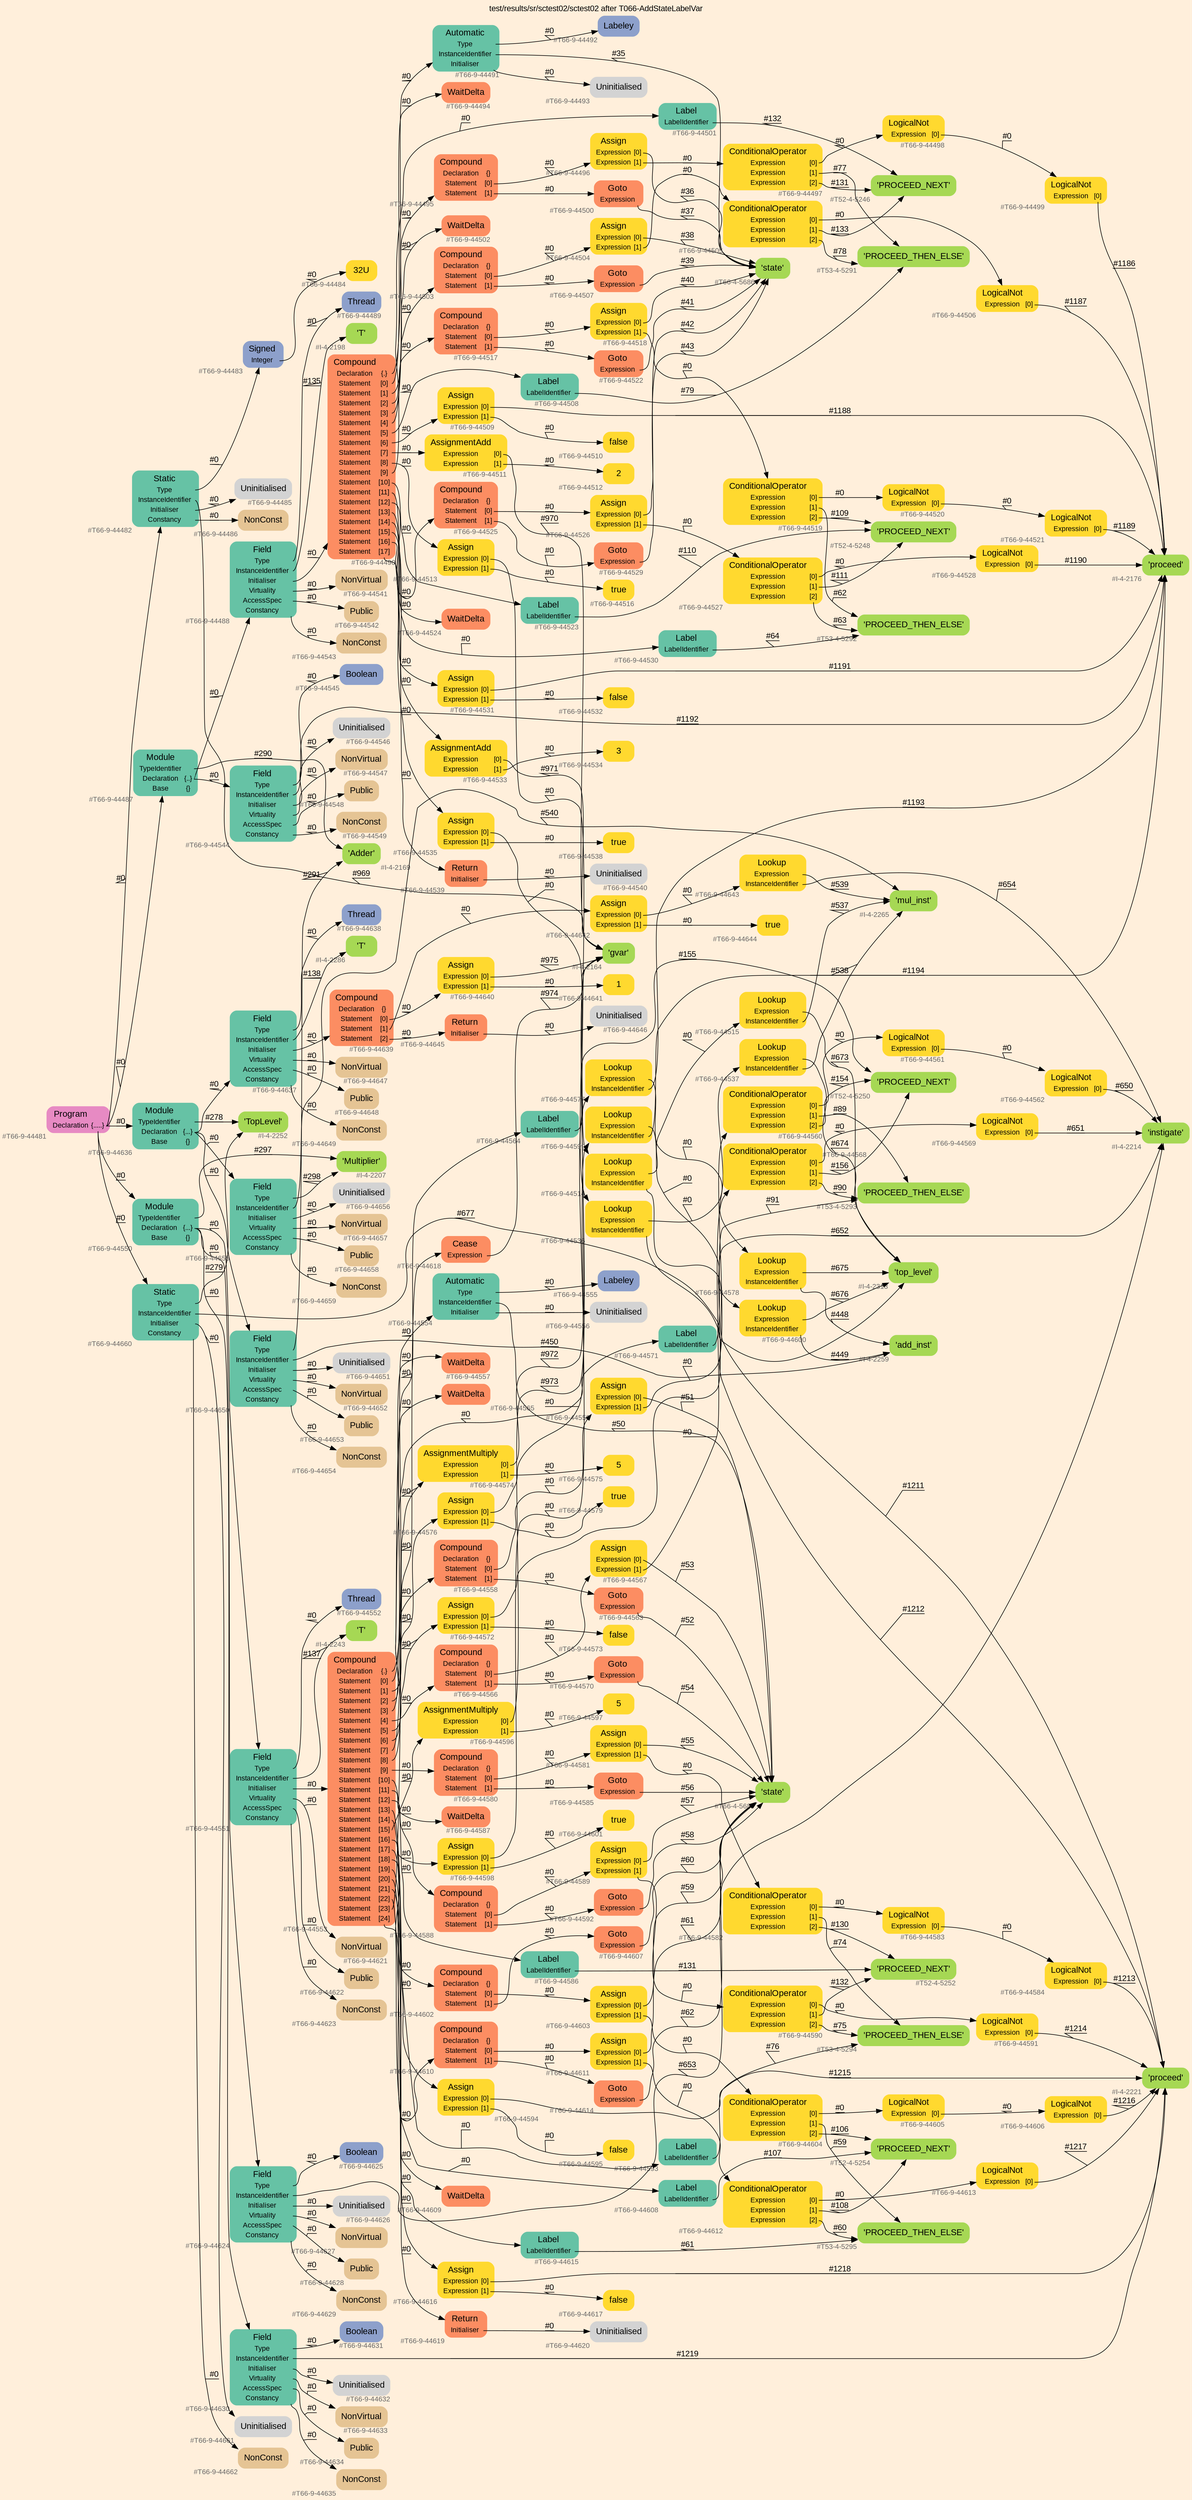 digraph "test/results/sr/sctest02/sctest02 after T066-AddStateLabelVar" {
label = "test/results/sr/sctest02/sctest02 after T066-AddStateLabelVar"
labelloc = t
graph [
    rankdir = "LR"
    ranksep = 0.3
    bgcolor = antiquewhite1
    color = black
    fontcolor = black
    fontname = "Arial"
];
node [
    fontname = "Arial"
];
edge [
    fontname = "Arial"
];

// -------------------- node figure --------------------
// -------- block #T66-9-44481 ----------
"#T66-9-44481" [
    fillcolor = "/set28/4"
    xlabel = "#T66-9-44481"
    fontsize = "12"
    fontcolor = grey40
    shape = "plaintext"
    label = <<TABLE BORDER="0" CELLBORDER="0" CELLSPACING="0">
     <TR><TD><FONT COLOR="black" POINT-SIZE="15">Program</FONT></TD></TR>
     <TR><TD><FONT COLOR="black" POINT-SIZE="12">Declaration</FONT></TD><TD PORT="port0"><FONT COLOR="black" POINT-SIZE="12">{.....}</FONT></TD></TR>
    </TABLE>>
    style = "rounded,filled"
];

// -------- block #T66-9-44482 ----------
"#T66-9-44482" [
    fillcolor = "/set28/1"
    xlabel = "#T66-9-44482"
    fontsize = "12"
    fontcolor = grey40
    shape = "plaintext"
    label = <<TABLE BORDER="0" CELLBORDER="0" CELLSPACING="0">
     <TR><TD><FONT COLOR="black" POINT-SIZE="15">Static</FONT></TD></TR>
     <TR><TD><FONT COLOR="black" POINT-SIZE="12">Type</FONT></TD><TD PORT="port0"></TD></TR>
     <TR><TD><FONT COLOR="black" POINT-SIZE="12">InstanceIdentifier</FONT></TD><TD PORT="port1"></TD></TR>
     <TR><TD><FONT COLOR="black" POINT-SIZE="12">Initialiser</FONT></TD><TD PORT="port2"></TD></TR>
     <TR><TD><FONT COLOR="black" POINT-SIZE="12">Constancy</FONT></TD><TD PORT="port3"></TD></TR>
    </TABLE>>
    style = "rounded,filled"
];

// -------- block #T66-9-44483 ----------
"#T66-9-44483" [
    fillcolor = "/set28/3"
    xlabel = "#T66-9-44483"
    fontsize = "12"
    fontcolor = grey40
    shape = "plaintext"
    label = <<TABLE BORDER="0" CELLBORDER="0" CELLSPACING="0">
     <TR><TD><FONT COLOR="black" POINT-SIZE="15">Signed</FONT></TD></TR>
     <TR><TD><FONT COLOR="black" POINT-SIZE="12">Integer</FONT></TD><TD PORT="port0"></TD></TR>
    </TABLE>>
    style = "rounded,filled"
];

// -------- block #T66-9-44484 ----------
"#T66-9-44484" [
    fillcolor = "/set28/6"
    xlabel = "#T66-9-44484"
    fontsize = "12"
    fontcolor = grey40
    shape = "plaintext"
    label = <<TABLE BORDER="0" CELLBORDER="0" CELLSPACING="0">
     <TR><TD><FONT COLOR="black" POINT-SIZE="15">32U</FONT></TD></TR>
    </TABLE>>
    style = "rounded,filled"
];

// -------- block #I-4-2164 ----------
"#I-4-2164" [
    fillcolor = "/set28/5"
    xlabel = "#I-4-2164"
    fontsize = "12"
    fontcolor = grey40
    shape = "plaintext"
    label = <<TABLE BORDER="0" CELLBORDER="0" CELLSPACING="0">
     <TR><TD><FONT COLOR="black" POINT-SIZE="15">'gvar'</FONT></TD></TR>
    </TABLE>>
    style = "rounded,filled"
];

// -------- block #T66-9-44485 ----------
"#T66-9-44485" [
    xlabel = "#T66-9-44485"
    fontsize = "12"
    fontcolor = grey40
    shape = "plaintext"
    label = <<TABLE BORDER="0" CELLBORDER="0" CELLSPACING="0">
     <TR><TD><FONT COLOR="black" POINT-SIZE="15">Uninitialised</FONT></TD></TR>
    </TABLE>>
    style = "rounded,filled"
];

// -------- block #T66-9-44486 ----------
"#T66-9-44486" [
    fillcolor = "/set28/7"
    xlabel = "#T66-9-44486"
    fontsize = "12"
    fontcolor = grey40
    shape = "plaintext"
    label = <<TABLE BORDER="0" CELLBORDER="0" CELLSPACING="0">
     <TR><TD><FONT COLOR="black" POINT-SIZE="15">NonConst</FONT></TD></TR>
    </TABLE>>
    style = "rounded,filled"
];

// -------- block #T66-9-44487 ----------
"#T66-9-44487" [
    fillcolor = "/set28/1"
    xlabel = "#T66-9-44487"
    fontsize = "12"
    fontcolor = grey40
    shape = "plaintext"
    label = <<TABLE BORDER="0" CELLBORDER="0" CELLSPACING="0">
     <TR><TD><FONT COLOR="black" POINT-SIZE="15">Module</FONT></TD></TR>
     <TR><TD><FONT COLOR="black" POINT-SIZE="12">TypeIdentifier</FONT></TD><TD PORT="port0"></TD></TR>
     <TR><TD><FONT COLOR="black" POINT-SIZE="12">Declaration</FONT></TD><TD PORT="port1"><FONT COLOR="black" POINT-SIZE="12">{..}</FONT></TD></TR>
     <TR><TD><FONT COLOR="black" POINT-SIZE="12">Base</FONT></TD><TD PORT="port2"><FONT COLOR="black" POINT-SIZE="12">{}</FONT></TD></TR>
    </TABLE>>
    style = "rounded,filled"
];

// -------- block #I-4-2169 ----------
"#I-4-2169" [
    fillcolor = "/set28/5"
    xlabel = "#I-4-2169"
    fontsize = "12"
    fontcolor = grey40
    shape = "plaintext"
    label = <<TABLE BORDER="0" CELLBORDER="0" CELLSPACING="0">
     <TR><TD><FONT COLOR="black" POINT-SIZE="15">'Adder'</FONT></TD></TR>
    </TABLE>>
    style = "rounded,filled"
];

// -------- block #T66-9-44488 ----------
"#T66-9-44488" [
    fillcolor = "/set28/1"
    xlabel = "#T66-9-44488"
    fontsize = "12"
    fontcolor = grey40
    shape = "plaintext"
    label = <<TABLE BORDER="0" CELLBORDER="0" CELLSPACING="0">
     <TR><TD><FONT COLOR="black" POINT-SIZE="15">Field</FONT></TD></TR>
     <TR><TD><FONT COLOR="black" POINT-SIZE="12">Type</FONT></TD><TD PORT="port0"></TD></TR>
     <TR><TD><FONT COLOR="black" POINT-SIZE="12">InstanceIdentifier</FONT></TD><TD PORT="port1"></TD></TR>
     <TR><TD><FONT COLOR="black" POINT-SIZE="12">Initialiser</FONT></TD><TD PORT="port2"></TD></TR>
     <TR><TD><FONT COLOR="black" POINT-SIZE="12">Virtuality</FONT></TD><TD PORT="port3"></TD></TR>
     <TR><TD><FONT COLOR="black" POINT-SIZE="12">AccessSpec</FONT></TD><TD PORT="port4"></TD></TR>
     <TR><TD><FONT COLOR="black" POINT-SIZE="12">Constancy</FONT></TD><TD PORT="port5"></TD></TR>
    </TABLE>>
    style = "rounded,filled"
];

// -------- block #T66-9-44489 ----------
"#T66-9-44489" [
    fillcolor = "/set28/3"
    xlabel = "#T66-9-44489"
    fontsize = "12"
    fontcolor = grey40
    shape = "plaintext"
    label = <<TABLE BORDER="0" CELLBORDER="0" CELLSPACING="0">
     <TR><TD><FONT COLOR="black" POINT-SIZE="15">Thread</FONT></TD></TR>
    </TABLE>>
    style = "rounded,filled"
];

// -------- block #I-4-2198 ----------
"#I-4-2198" [
    fillcolor = "/set28/5"
    xlabel = "#I-4-2198"
    fontsize = "12"
    fontcolor = grey40
    shape = "plaintext"
    label = <<TABLE BORDER="0" CELLBORDER="0" CELLSPACING="0">
     <TR><TD><FONT COLOR="black" POINT-SIZE="15">'T'</FONT></TD></TR>
    </TABLE>>
    style = "rounded,filled"
];

// -------- block #T66-9-44490 ----------
"#T66-9-44490" [
    fillcolor = "/set28/2"
    xlabel = "#T66-9-44490"
    fontsize = "12"
    fontcolor = grey40
    shape = "plaintext"
    label = <<TABLE BORDER="0" CELLBORDER="0" CELLSPACING="0">
     <TR><TD><FONT COLOR="black" POINT-SIZE="15">Compound</FONT></TD></TR>
     <TR><TD><FONT COLOR="black" POINT-SIZE="12">Declaration</FONT></TD><TD PORT="port0"><FONT COLOR="black" POINT-SIZE="12">{.}</FONT></TD></TR>
     <TR><TD><FONT COLOR="black" POINT-SIZE="12">Statement</FONT></TD><TD PORT="port1"><FONT COLOR="black" POINT-SIZE="12">[0]</FONT></TD></TR>
     <TR><TD><FONT COLOR="black" POINT-SIZE="12">Statement</FONT></TD><TD PORT="port2"><FONT COLOR="black" POINT-SIZE="12">[1]</FONT></TD></TR>
     <TR><TD><FONT COLOR="black" POINT-SIZE="12">Statement</FONT></TD><TD PORT="port3"><FONT COLOR="black" POINT-SIZE="12">[2]</FONT></TD></TR>
     <TR><TD><FONT COLOR="black" POINT-SIZE="12">Statement</FONT></TD><TD PORT="port4"><FONT COLOR="black" POINT-SIZE="12">[3]</FONT></TD></TR>
     <TR><TD><FONT COLOR="black" POINT-SIZE="12">Statement</FONT></TD><TD PORT="port5"><FONT COLOR="black" POINT-SIZE="12">[4]</FONT></TD></TR>
     <TR><TD><FONT COLOR="black" POINT-SIZE="12">Statement</FONT></TD><TD PORT="port6"><FONT COLOR="black" POINT-SIZE="12">[5]</FONT></TD></TR>
     <TR><TD><FONT COLOR="black" POINT-SIZE="12">Statement</FONT></TD><TD PORT="port7"><FONT COLOR="black" POINT-SIZE="12">[6]</FONT></TD></TR>
     <TR><TD><FONT COLOR="black" POINT-SIZE="12">Statement</FONT></TD><TD PORT="port8"><FONT COLOR="black" POINT-SIZE="12">[7]</FONT></TD></TR>
     <TR><TD><FONT COLOR="black" POINT-SIZE="12">Statement</FONT></TD><TD PORT="port9"><FONT COLOR="black" POINT-SIZE="12">[8]</FONT></TD></TR>
     <TR><TD><FONT COLOR="black" POINT-SIZE="12">Statement</FONT></TD><TD PORT="port10"><FONT COLOR="black" POINT-SIZE="12">[9]</FONT></TD></TR>
     <TR><TD><FONT COLOR="black" POINT-SIZE="12">Statement</FONT></TD><TD PORT="port11"><FONT COLOR="black" POINT-SIZE="12">[10]</FONT></TD></TR>
     <TR><TD><FONT COLOR="black" POINT-SIZE="12">Statement</FONT></TD><TD PORT="port12"><FONT COLOR="black" POINT-SIZE="12">[11]</FONT></TD></TR>
     <TR><TD><FONT COLOR="black" POINT-SIZE="12">Statement</FONT></TD><TD PORT="port13"><FONT COLOR="black" POINT-SIZE="12">[12]</FONT></TD></TR>
     <TR><TD><FONT COLOR="black" POINT-SIZE="12">Statement</FONT></TD><TD PORT="port14"><FONT COLOR="black" POINT-SIZE="12">[13]</FONT></TD></TR>
     <TR><TD><FONT COLOR="black" POINT-SIZE="12">Statement</FONT></TD><TD PORT="port15"><FONT COLOR="black" POINT-SIZE="12">[14]</FONT></TD></TR>
     <TR><TD><FONT COLOR="black" POINT-SIZE="12">Statement</FONT></TD><TD PORT="port16"><FONT COLOR="black" POINT-SIZE="12">[15]</FONT></TD></TR>
     <TR><TD><FONT COLOR="black" POINT-SIZE="12">Statement</FONT></TD><TD PORT="port17"><FONT COLOR="black" POINT-SIZE="12">[16]</FONT></TD></TR>
     <TR><TD><FONT COLOR="black" POINT-SIZE="12">Statement</FONT></TD><TD PORT="port18"><FONT COLOR="black" POINT-SIZE="12">[17]</FONT></TD></TR>
    </TABLE>>
    style = "rounded,filled"
];

// -------- block #T66-9-44491 ----------
"#T66-9-44491" [
    fillcolor = "/set28/1"
    xlabel = "#T66-9-44491"
    fontsize = "12"
    fontcolor = grey40
    shape = "plaintext"
    label = <<TABLE BORDER="0" CELLBORDER="0" CELLSPACING="0">
     <TR><TD><FONT COLOR="black" POINT-SIZE="15">Automatic</FONT></TD></TR>
     <TR><TD><FONT COLOR="black" POINT-SIZE="12">Type</FONT></TD><TD PORT="port0"></TD></TR>
     <TR><TD><FONT COLOR="black" POINT-SIZE="12">InstanceIdentifier</FONT></TD><TD PORT="port1"></TD></TR>
     <TR><TD><FONT COLOR="black" POINT-SIZE="12">Initialiser</FONT></TD><TD PORT="port2"></TD></TR>
    </TABLE>>
    style = "rounded,filled"
];

// -------- block #T66-9-44492 ----------
"#T66-9-44492" [
    fillcolor = "/set28/3"
    xlabel = "#T66-9-44492"
    fontsize = "12"
    fontcolor = grey40
    shape = "plaintext"
    label = <<TABLE BORDER="0" CELLBORDER="0" CELLSPACING="0">
     <TR><TD><FONT COLOR="black" POINT-SIZE="15">Labeley</FONT></TD></TR>
    </TABLE>>
    style = "rounded,filled"
];

// -------- block #T66-4-5686 ----------
"#T66-4-5686" [
    fillcolor = "/set28/5"
    xlabel = "#T66-4-5686"
    fontsize = "12"
    fontcolor = grey40
    shape = "plaintext"
    label = <<TABLE BORDER="0" CELLBORDER="0" CELLSPACING="0">
     <TR><TD><FONT COLOR="black" POINT-SIZE="15">'state'</FONT></TD></TR>
    </TABLE>>
    style = "rounded,filled"
];

// -------- block #T66-9-44493 ----------
"#T66-9-44493" [
    xlabel = "#T66-9-44493"
    fontsize = "12"
    fontcolor = grey40
    shape = "plaintext"
    label = <<TABLE BORDER="0" CELLBORDER="0" CELLSPACING="0">
     <TR><TD><FONT COLOR="black" POINT-SIZE="15">Uninitialised</FONT></TD></TR>
    </TABLE>>
    style = "rounded,filled"
];

// -------- block #T66-9-44494 ----------
"#T66-9-44494" [
    fillcolor = "/set28/2"
    xlabel = "#T66-9-44494"
    fontsize = "12"
    fontcolor = grey40
    shape = "plaintext"
    label = <<TABLE BORDER="0" CELLBORDER="0" CELLSPACING="0">
     <TR><TD><FONT COLOR="black" POINT-SIZE="15">WaitDelta</FONT></TD></TR>
    </TABLE>>
    style = "rounded,filled"
];

// -------- block #T66-9-44495 ----------
"#T66-9-44495" [
    fillcolor = "/set28/2"
    xlabel = "#T66-9-44495"
    fontsize = "12"
    fontcolor = grey40
    shape = "plaintext"
    label = <<TABLE BORDER="0" CELLBORDER="0" CELLSPACING="0">
     <TR><TD><FONT COLOR="black" POINT-SIZE="15">Compound</FONT></TD></TR>
     <TR><TD><FONT COLOR="black" POINT-SIZE="12">Declaration</FONT></TD><TD PORT="port0"><FONT COLOR="black" POINT-SIZE="12">{}</FONT></TD></TR>
     <TR><TD><FONT COLOR="black" POINT-SIZE="12">Statement</FONT></TD><TD PORT="port1"><FONT COLOR="black" POINT-SIZE="12">[0]</FONT></TD></TR>
     <TR><TD><FONT COLOR="black" POINT-SIZE="12">Statement</FONT></TD><TD PORT="port2"><FONT COLOR="black" POINT-SIZE="12">[1]</FONT></TD></TR>
    </TABLE>>
    style = "rounded,filled"
];

// -------- block #T66-9-44496 ----------
"#T66-9-44496" [
    fillcolor = "/set28/6"
    xlabel = "#T66-9-44496"
    fontsize = "12"
    fontcolor = grey40
    shape = "plaintext"
    label = <<TABLE BORDER="0" CELLBORDER="0" CELLSPACING="0">
     <TR><TD><FONT COLOR="black" POINT-SIZE="15">Assign</FONT></TD></TR>
     <TR><TD><FONT COLOR="black" POINT-SIZE="12">Expression</FONT></TD><TD PORT="port0"><FONT COLOR="black" POINT-SIZE="12">[0]</FONT></TD></TR>
     <TR><TD><FONT COLOR="black" POINT-SIZE="12">Expression</FONT></TD><TD PORT="port1"><FONT COLOR="black" POINT-SIZE="12">[1]</FONT></TD></TR>
    </TABLE>>
    style = "rounded,filled"
];

// -------- block #T66-9-44497 ----------
"#T66-9-44497" [
    fillcolor = "/set28/6"
    xlabel = "#T66-9-44497"
    fontsize = "12"
    fontcolor = grey40
    shape = "plaintext"
    label = <<TABLE BORDER="0" CELLBORDER="0" CELLSPACING="0">
     <TR><TD><FONT COLOR="black" POINT-SIZE="15">ConditionalOperator</FONT></TD></TR>
     <TR><TD><FONT COLOR="black" POINT-SIZE="12">Expression</FONT></TD><TD PORT="port0"><FONT COLOR="black" POINT-SIZE="12">[0]</FONT></TD></TR>
     <TR><TD><FONT COLOR="black" POINT-SIZE="12">Expression</FONT></TD><TD PORT="port1"><FONT COLOR="black" POINT-SIZE="12">[1]</FONT></TD></TR>
     <TR><TD><FONT COLOR="black" POINT-SIZE="12">Expression</FONT></TD><TD PORT="port2"><FONT COLOR="black" POINT-SIZE="12">[2]</FONT></TD></TR>
    </TABLE>>
    style = "rounded,filled"
];

// -------- block #T66-9-44498 ----------
"#T66-9-44498" [
    fillcolor = "/set28/6"
    xlabel = "#T66-9-44498"
    fontsize = "12"
    fontcolor = grey40
    shape = "plaintext"
    label = <<TABLE BORDER="0" CELLBORDER="0" CELLSPACING="0">
     <TR><TD><FONT COLOR="black" POINT-SIZE="15">LogicalNot</FONT></TD></TR>
     <TR><TD><FONT COLOR="black" POINT-SIZE="12">Expression</FONT></TD><TD PORT="port0"><FONT COLOR="black" POINT-SIZE="12">[0]</FONT></TD></TR>
    </TABLE>>
    style = "rounded,filled"
];

// -------- block #T66-9-44499 ----------
"#T66-9-44499" [
    fillcolor = "/set28/6"
    xlabel = "#T66-9-44499"
    fontsize = "12"
    fontcolor = grey40
    shape = "plaintext"
    label = <<TABLE BORDER="0" CELLBORDER="0" CELLSPACING="0">
     <TR><TD><FONT COLOR="black" POINT-SIZE="15">LogicalNot</FONT></TD></TR>
     <TR><TD><FONT COLOR="black" POINT-SIZE="12">Expression</FONT></TD><TD PORT="port0"><FONT COLOR="black" POINT-SIZE="12">[0]</FONT></TD></TR>
    </TABLE>>
    style = "rounded,filled"
];

// -------- block #I-4-2176 ----------
"#I-4-2176" [
    fillcolor = "/set28/5"
    xlabel = "#I-4-2176"
    fontsize = "12"
    fontcolor = grey40
    shape = "plaintext"
    label = <<TABLE BORDER="0" CELLBORDER="0" CELLSPACING="0">
     <TR><TD><FONT COLOR="black" POINT-SIZE="15">'proceed'</FONT></TD></TR>
    </TABLE>>
    style = "rounded,filled"
];

// -------- block #T53-4-5291 ----------
"#T53-4-5291" [
    fillcolor = "/set28/5"
    xlabel = "#T53-4-5291"
    fontsize = "12"
    fontcolor = grey40
    shape = "plaintext"
    label = <<TABLE BORDER="0" CELLBORDER="0" CELLSPACING="0">
     <TR><TD><FONT COLOR="black" POINT-SIZE="15">'PROCEED_THEN_ELSE'</FONT></TD></TR>
    </TABLE>>
    style = "rounded,filled"
];

// -------- block #T52-4-5246 ----------
"#T52-4-5246" [
    fillcolor = "/set28/5"
    xlabel = "#T52-4-5246"
    fontsize = "12"
    fontcolor = grey40
    shape = "plaintext"
    label = <<TABLE BORDER="0" CELLBORDER="0" CELLSPACING="0">
     <TR><TD><FONT COLOR="black" POINT-SIZE="15">'PROCEED_NEXT'</FONT></TD></TR>
    </TABLE>>
    style = "rounded,filled"
];

// -------- block #T66-9-44500 ----------
"#T66-9-44500" [
    fillcolor = "/set28/2"
    xlabel = "#T66-9-44500"
    fontsize = "12"
    fontcolor = grey40
    shape = "plaintext"
    label = <<TABLE BORDER="0" CELLBORDER="0" CELLSPACING="0">
     <TR><TD><FONT COLOR="black" POINT-SIZE="15">Goto</FONT></TD></TR>
     <TR><TD><FONT COLOR="black" POINT-SIZE="12">Expression</FONT></TD><TD PORT="port0"></TD></TR>
    </TABLE>>
    style = "rounded,filled"
];

// -------- block #T66-9-44501 ----------
"#T66-9-44501" [
    fillcolor = "/set28/1"
    xlabel = "#T66-9-44501"
    fontsize = "12"
    fontcolor = grey40
    shape = "plaintext"
    label = <<TABLE BORDER="0" CELLBORDER="0" CELLSPACING="0">
     <TR><TD><FONT COLOR="black" POINT-SIZE="15">Label</FONT></TD></TR>
     <TR><TD><FONT COLOR="black" POINT-SIZE="12">LabelIdentifier</FONT></TD><TD PORT="port0"></TD></TR>
    </TABLE>>
    style = "rounded,filled"
];

// -------- block #T66-9-44502 ----------
"#T66-9-44502" [
    fillcolor = "/set28/2"
    xlabel = "#T66-9-44502"
    fontsize = "12"
    fontcolor = grey40
    shape = "plaintext"
    label = <<TABLE BORDER="0" CELLBORDER="0" CELLSPACING="0">
     <TR><TD><FONT COLOR="black" POINT-SIZE="15">WaitDelta</FONT></TD></TR>
    </TABLE>>
    style = "rounded,filled"
];

// -------- block #T66-9-44503 ----------
"#T66-9-44503" [
    fillcolor = "/set28/2"
    xlabel = "#T66-9-44503"
    fontsize = "12"
    fontcolor = grey40
    shape = "plaintext"
    label = <<TABLE BORDER="0" CELLBORDER="0" CELLSPACING="0">
     <TR><TD><FONT COLOR="black" POINT-SIZE="15">Compound</FONT></TD></TR>
     <TR><TD><FONT COLOR="black" POINT-SIZE="12">Declaration</FONT></TD><TD PORT="port0"><FONT COLOR="black" POINT-SIZE="12">{}</FONT></TD></TR>
     <TR><TD><FONT COLOR="black" POINT-SIZE="12">Statement</FONT></TD><TD PORT="port1"><FONT COLOR="black" POINT-SIZE="12">[0]</FONT></TD></TR>
     <TR><TD><FONT COLOR="black" POINT-SIZE="12">Statement</FONT></TD><TD PORT="port2"><FONT COLOR="black" POINT-SIZE="12">[1]</FONT></TD></TR>
    </TABLE>>
    style = "rounded,filled"
];

// -------- block #T66-9-44504 ----------
"#T66-9-44504" [
    fillcolor = "/set28/6"
    xlabel = "#T66-9-44504"
    fontsize = "12"
    fontcolor = grey40
    shape = "plaintext"
    label = <<TABLE BORDER="0" CELLBORDER="0" CELLSPACING="0">
     <TR><TD><FONT COLOR="black" POINT-SIZE="15">Assign</FONT></TD></TR>
     <TR><TD><FONT COLOR="black" POINT-SIZE="12">Expression</FONT></TD><TD PORT="port0"><FONT COLOR="black" POINT-SIZE="12">[0]</FONT></TD></TR>
     <TR><TD><FONT COLOR="black" POINT-SIZE="12">Expression</FONT></TD><TD PORT="port1"><FONT COLOR="black" POINT-SIZE="12">[1]</FONT></TD></TR>
    </TABLE>>
    style = "rounded,filled"
];

// -------- block #T66-9-44505 ----------
"#T66-9-44505" [
    fillcolor = "/set28/6"
    xlabel = "#T66-9-44505"
    fontsize = "12"
    fontcolor = grey40
    shape = "plaintext"
    label = <<TABLE BORDER="0" CELLBORDER="0" CELLSPACING="0">
     <TR><TD><FONT COLOR="black" POINT-SIZE="15">ConditionalOperator</FONT></TD></TR>
     <TR><TD><FONT COLOR="black" POINT-SIZE="12">Expression</FONT></TD><TD PORT="port0"><FONT COLOR="black" POINT-SIZE="12">[0]</FONT></TD></TR>
     <TR><TD><FONT COLOR="black" POINT-SIZE="12">Expression</FONT></TD><TD PORT="port1"><FONT COLOR="black" POINT-SIZE="12">[1]</FONT></TD></TR>
     <TR><TD><FONT COLOR="black" POINT-SIZE="12">Expression</FONT></TD><TD PORT="port2"><FONT COLOR="black" POINT-SIZE="12">[2]</FONT></TD></TR>
    </TABLE>>
    style = "rounded,filled"
];

// -------- block #T66-9-44506 ----------
"#T66-9-44506" [
    fillcolor = "/set28/6"
    xlabel = "#T66-9-44506"
    fontsize = "12"
    fontcolor = grey40
    shape = "plaintext"
    label = <<TABLE BORDER="0" CELLBORDER="0" CELLSPACING="0">
     <TR><TD><FONT COLOR="black" POINT-SIZE="15">LogicalNot</FONT></TD></TR>
     <TR><TD><FONT COLOR="black" POINT-SIZE="12">Expression</FONT></TD><TD PORT="port0"><FONT COLOR="black" POINT-SIZE="12">[0]</FONT></TD></TR>
    </TABLE>>
    style = "rounded,filled"
];

// -------- block #T66-9-44507 ----------
"#T66-9-44507" [
    fillcolor = "/set28/2"
    xlabel = "#T66-9-44507"
    fontsize = "12"
    fontcolor = grey40
    shape = "plaintext"
    label = <<TABLE BORDER="0" CELLBORDER="0" CELLSPACING="0">
     <TR><TD><FONT COLOR="black" POINT-SIZE="15">Goto</FONT></TD></TR>
     <TR><TD><FONT COLOR="black" POINT-SIZE="12">Expression</FONT></TD><TD PORT="port0"></TD></TR>
    </TABLE>>
    style = "rounded,filled"
];

// -------- block #T66-9-44508 ----------
"#T66-9-44508" [
    fillcolor = "/set28/1"
    xlabel = "#T66-9-44508"
    fontsize = "12"
    fontcolor = grey40
    shape = "plaintext"
    label = <<TABLE BORDER="0" CELLBORDER="0" CELLSPACING="0">
     <TR><TD><FONT COLOR="black" POINT-SIZE="15">Label</FONT></TD></TR>
     <TR><TD><FONT COLOR="black" POINT-SIZE="12">LabelIdentifier</FONT></TD><TD PORT="port0"></TD></TR>
    </TABLE>>
    style = "rounded,filled"
];

// -------- block #T66-9-44509 ----------
"#T66-9-44509" [
    fillcolor = "/set28/6"
    xlabel = "#T66-9-44509"
    fontsize = "12"
    fontcolor = grey40
    shape = "plaintext"
    label = <<TABLE BORDER="0" CELLBORDER="0" CELLSPACING="0">
     <TR><TD><FONT COLOR="black" POINT-SIZE="15">Assign</FONT></TD></TR>
     <TR><TD><FONT COLOR="black" POINT-SIZE="12">Expression</FONT></TD><TD PORT="port0"><FONT COLOR="black" POINT-SIZE="12">[0]</FONT></TD></TR>
     <TR><TD><FONT COLOR="black" POINT-SIZE="12">Expression</FONT></TD><TD PORT="port1"><FONT COLOR="black" POINT-SIZE="12">[1]</FONT></TD></TR>
    </TABLE>>
    style = "rounded,filled"
];

// -------- block #T66-9-44510 ----------
"#T66-9-44510" [
    fillcolor = "/set28/6"
    xlabel = "#T66-9-44510"
    fontsize = "12"
    fontcolor = grey40
    shape = "plaintext"
    label = <<TABLE BORDER="0" CELLBORDER="0" CELLSPACING="0">
     <TR><TD><FONT COLOR="black" POINT-SIZE="15">false</FONT></TD></TR>
    </TABLE>>
    style = "rounded,filled"
];

// -------- block #T66-9-44511 ----------
"#T66-9-44511" [
    fillcolor = "/set28/6"
    xlabel = "#T66-9-44511"
    fontsize = "12"
    fontcolor = grey40
    shape = "plaintext"
    label = <<TABLE BORDER="0" CELLBORDER="0" CELLSPACING="0">
     <TR><TD><FONT COLOR="black" POINT-SIZE="15">AssignmentAdd</FONT></TD></TR>
     <TR><TD><FONT COLOR="black" POINT-SIZE="12">Expression</FONT></TD><TD PORT="port0"><FONT COLOR="black" POINT-SIZE="12">[0]</FONT></TD></TR>
     <TR><TD><FONT COLOR="black" POINT-SIZE="12">Expression</FONT></TD><TD PORT="port1"><FONT COLOR="black" POINT-SIZE="12">[1]</FONT></TD></TR>
    </TABLE>>
    style = "rounded,filled"
];

// -------- block #T66-9-44512 ----------
"#T66-9-44512" [
    fillcolor = "/set28/6"
    xlabel = "#T66-9-44512"
    fontsize = "12"
    fontcolor = grey40
    shape = "plaintext"
    label = <<TABLE BORDER="0" CELLBORDER="0" CELLSPACING="0">
     <TR><TD><FONT COLOR="black" POINT-SIZE="15">2</FONT></TD></TR>
    </TABLE>>
    style = "rounded,filled"
];

// -------- block #T66-9-44513 ----------
"#T66-9-44513" [
    fillcolor = "/set28/6"
    xlabel = "#T66-9-44513"
    fontsize = "12"
    fontcolor = grey40
    shape = "plaintext"
    label = <<TABLE BORDER="0" CELLBORDER="0" CELLSPACING="0">
     <TR><TD><FONT COLOR="black" POINT-SIZE="15">Assign</FONT></TD></TR>
     <TR><TD><FONT COLOR="black" POINT-SIZE="12">Expression</FONT></TD><TD PORT="port0"><FONT COLOR="black" POINT-SIZE="12">[0]</FONT></TD></TR>
     <TR><TD><FONT COLOR="black" POINT-SIZE="12">Expression</FONT></TD><TD PORT="port1"><FONT COLOR="black" POINT-SIZE="12">[1]</FONT></TD></TR>
    </TABLE>>
    style = "rounded,filled"
];

// -------- block #T66-9-44514 ----------
"#T66-9-44514" [
    fillcolor = "/set28/6"
    xlabel = "#T66-9-44514"
    fontsize = "12"
    fontcolor = grey40
    shape = "plaintext"
    label = <<TABLE BORDER="0" CELLBORDER="0" CELLSPACING="0">
     <TR><TD><FONT COLOR="black" POINT-SIZE="15">Lookup</FONT></TD></TR>
     <TR><TD><FONT COLOR="black" POINT-SIZE="12">Expression</FONT></TD><TD PORT="port0"></TD></TR>
     <TR><TD><FONT COLOR="black" POINT-SIZE="12">InstanceIdentifier</FONT></TD><TD PORT="port1"></TD></TR>
    </TABLE>>
    style = "rounded,filled"
];

// -------- block #T66-9-44515 ----------
"#T66-9-44515" [
    fillcolor = "/set28/6"
    xlabel = "#T66-9-44515"
    fontsize = "12"
    fontcolor = grey40
    shape = "plaintext"
    label = <<TABLE BORDER="0" CELLBORDER="0" CELLSPACING="0">
     <TR><TD><FONT COLOR="black" POINT-SIZE="15">Lookup</FONT></TD></TR>
     <TR><TD><FONT COLOR="black" POINT-SIZE="12">Expression</FONT></TD><TD PORT="port0"></TD></TR>
     <TR><TD><FONT COLOR="black" POINT-SIZE="12">InstanceIdentifier</FONT></TD><TD PORT="port1"></TD></TR>
    </TABLE>>
    style = "rounded,filled"
];

// -------- block #I-4-2313 ----------
"#I-4-2313" [
    fillcolor = "/set28/5"
    xlabel = "#I-4-2313"
    fontsize = "12"
    fontcolor = grey40
    shape = "plaintext"
    label = <<TABLE BORDER="0" CELLBORDER="0" CELLSPACING="0">
     <TR><TD><FONT COLOR="black" POINT-SIZE="15">'top_level'</FONT></TD></TR>
    </TABLE>>
    style = "rounded,filled"
];

// -------- block #I-4-2265 ----------
"#I-4-2265" [
    fillcolor = "/set28/5"
    xlabel = "#I-4-2265"
    fontsize = "12"
    fontcolor = grey40
    shape = "plaintext"
    label = <<TABLE BORDER="0" CELLBORDER="0" CELLSPACING="0">
     <TR><TD><FONT COLOR="black" POINT-SIZE="15">'mul_inst'</FONT></TD></TR>
    </TABLE>>
    style = "rounded,filled"
];

// -------- block #I-4-2221 ----------
"#I-4-2221" [
    fillcolor = "/set28/5"
    xlabel = "#I-4-2221"
    fontsize = "12"
    fontcolor = grey40
    shape = "plaintext"
    label = <<TABLE BORDER="0" CELLBORDER="0" CELLSPACING="0">
     <TR><TD><FONT COLOR="black" POINT-SIZE="15">'proceed'</FONT></TD></TR>
    </TABLE>>
    style = "rounded,filled"
];

// -------- block #T66-9-44516 ----------
"#T66-9-44516" [
    fillcolor = "/set28/6"
    xlabel = "#T66-9-44516"
    fontsize = "12"
    fontcolor = grey40
    shape = "plaintext"
    label = <<TABLE BORDER="0" CELLBORDER="0" CELLSPACING="0">
     <TR><TD><FONT COLOR="black" POINT-SIZE="15">true</FONT></TD></TR>
    </TABLE>>
    style = "rounded,filled"
];

// -------- block #T66-9-44517 ----------
"#T66-9-44517" [
    fillcolor = "/set28/2"
    xlabel = "#T66-9-44517"
    fontsize = "12"
    fontcolor = grey40
    shape = "plaintext"
    label = <<TABLE BORDER="0" CELLBORDER="0" CELLSPACING="0">
     <TR><TD><FONT COLOR="black" POINT-SIZE="15">Compound</FONT></TD></TR>
     <TR><TD><FONT COLOR="black" POINT-SIZE="12">Declaration</FONT></TD><TD PORT="port0"><FONT COLOR="black" POINT-SIZE="12">{}</FONT></TD></TR>
     <TR><TD><FONT COLOR="black" POINT-SIZE="12">Statement</FONT></TD><TD PORT="port1"><FONT COLOR="black" POINT-SIZE="12">[0]</FONT></TD></TR>
     <TR><TD><FONT COLOR="black" POINT-SIZE="12">Statement</FONT></TD><TD PORT="port2"><FONT COLOR="black" POINT-SIZE="12">[1]</FONT></TD></TR>
    </TABLE>>
    style = "rounded,filled"
];

// -------- block #T66-9-44518 ----------
"#T66-9-44518" [
    fillcolor = "/set28/6"
    xlabel = "#T66-9-44518"
    fontsize = "12"
    fontcolor = grey40
    shape = "plaintext"
    label = <<TABLE BORDER="0" CELLBORDER="0" CELLSPACING="0">
     <TR><TD><FONT COLOR="black" POINT-SIZE="15">Assign</FONT></TD></TR>
     <TR><TD><FONT COLOR="black" POINT-SIZE="12">Expression</FONT></TD><TD PORT="port0"><FONT COLOR="black" POINT-SIZE="12">[0]</FONT></TD></TR>
     <TR><TD><FONT COLOR="black" POINT-SIZE="12">Expression</FONT></TD><TD PORT="port1"><FONT COLOR="black" POINT-SIZE="12">[1]</FONT></TD></TR>
    </TABLE>>
    style = "rounded,filled"
];

// -------- block #T66-9-44519 ----------
"#T66-9-44519" [
    fillcolor = "/set28/6"
    xlabel = "#T66-9-44519"
    fontsize = "12"
    fontcolor = grey40
    shape = "plaintext"
    label = <<TABLE BORDER="0" CELLBORDER="0" CELLSPACING="0">
     <TR><TD><FONT COLOR="black" POINT-SIZE="15">ConditionalOperator</FONT></TD></TR>
     <TR><TD><FONT COLOR="black" POINT-SIZE="12">Expression</FONT></TD><TD PORT="port0"><FONT COLOR="black" POINT-SIZE="12">[0]</FONT></TD></TR>
     <TR><TD><FONT COLOR="black" POINT-SIZE="12">Expression</FONT></TD><TD PORT="port1"><FONT COLOR="black" POINT-SIZE="12">[1]</FONT></TD></TR>
     <TR><TD><FONT COLOR="black" POINT-SIZE="12">Expression</FONT></TD><TD PORT="port2"><FONT COLOR="black" POINT-SIZE="12">[2]</FONT></TD></TR>
    </TABLE>>
    style = "rounded,filled"
];

// -------- block #T66-9-44520 ----------
"#T66-9-44520" [
    fillcolor = "/set28/6"
    xlabel = "#T66-9-44520"
    fontsize = "12"
    fontcolor = grey40
    shape = "plaintext"
    label = <<TABLE BORDER="0" CELLBORDER="0" CELLSPACING="0">
     <TR><TD><FONT COLOR="black" POINT-SIZE="15">LogicalNot</FONT></TD></TR>
     <TR><TD><FONT COLOR="black" POINT-SIZE="12">Expression</FONT></TD><TD PORT="port0"><FONT COLOR="black" POINT-SIZE="12">[0]</FONT></TD></TR>
    </TABLE>>
    style = "rounded,filled"
];

// -------- block #T66-9-44521 ----------
"#T66-9-44521" [
    fillcolor = "/set28/6"
    xlabel = "#T66-9-44521"
    fontsize = "12"
    fontcolor = grey40
    shape = "plaintext"
    label = <<TABLE BORDER="0" CELLBORDER="0" CELLSPACING="0">
     <TR><TD><FONT COLOR="black" POINT-SIZE="15">LogicalNot</FONT></TD></TR>
     <TR><TD><FONT COLOR="black" POINT-SIZE="12">Expression</FONT></TD><TD PORT="port0"><FONT COLOR="black" POINT-SIZE="12">[0]</FONT></TD></TR>
    </TABLE>>
    style = "rounded,filled"
];

// -------- block #T53-4-5292 ----------
"#T53-4-5292" [
    fillcolor = "/set28/5"
    xlabel = "#T53-4-5292"
    fontsize = "12"
    fontcolor = grey40
    shape = "plaintext"
    label = <<TABLE BORDER="0" CELLBORDER="0" CELLSPACING="0">
     <TR><TD><FONT COLOR="black" POINT-SIZE="15">'PROCEED_THEN_ELSE'</FONT></TD></TR>
    </TABLE>>
    style = "rounded,filled"
];

// -------- block #T52-4-5248 ----------
"#T52-4-5248" [
    fillcolor = "/set28/5"
    xlabel = "#T52-4-5248"
    fontsize = "12"
    fontcolor = grey40
    shape = "plaintext"
    label = <<TABLE BORDER="0" CELLBORDER="0" CELLSPACING="0">
     <TR><TD><FONT COLOR="black" POINT-SIZE="15">'PROCEED_NEXT'</FONT></TD></TR>
    </TABLE>>
    style = "rounded,filled"
];

// -------- block #T66-9-44522 ----------
"#T66-9-44522" [
    fillcolor = "/set28/2"
    xlabel = "#T66-9-44522"
    fontsize = "12"
    fontcolor = grey40
    shape = "plaintext"
    label = <<TABLE BORDER="0" CELLBORDER="0" CELLSPACING="0">
     <TR><TD><FONT COLOR="black" POINT-SIZE="15">Goto</FONT></TD></TR>
     <TR><TD><FONT COLOR="black" POINT-SIZE="12">Expression</FONT></TD><TD PORT="port0"></TD></TR>
    </TABLE>>
    style = "rounded,filled"
];

// -------- block #T66-9-44523 ----------
"#T66-9-44523" [
    fillcolor = "/set28/1"
    xlabel = "#T66-9-44523"
    fontsize = "12"
    fontcolor = grey40
    shape = "plaintext"
    label = <<TABLE BORDER="0" CELLBORDER="0" CELLSPACING="0">
     <TR><TD><FONT COLOR="black" POINT-SIZE="15">Label</FONT></TD></TR>
     <TR><TD><FONT COLOR="black" POINT-SIZE="12">LabelIdentifier</FONT></TD><TD PORT="port0"></TD></TR>
    </TABLE>>
    style = "rounded,filled"
];

// -------- block #T66-9-44524 ----------
"#T66-9-44524" [
    fillcolor = "/set28/2"
    xlabel = "#T66-9-44524"
    fontsize = "12"
    fontcolor = grey40
    shape = "plaintext"
    label = <<TABLE BORDER="0" CELLBORDER="0" CELLSPACING="0">
     <TR><TD><FONT COLOR="black" POINT-SIZE="15">WaitDelta</FONT></TD></TR>
    </TABLE>>
    style = "rounded,filled"
];

// -------- block #T66-9-44525 ----------
"#T66-9-44525" [
    fillcolor = "/set28/2"
    xlabel = "#T66-9-44525"
    fontsize = "12"
    fontcolor = grey40
    shape = "plaintext"
    label = <<TABLE BORDER="0" CELLBORDER="0" CELLSPACING="0">
     <TR><TD><FONT COLOR="black" POINT-SIZE="15">Compound</FONT></TD></TR>
     <TR><TD><FONT COLOR="black" POINT-SIZE="12">Declaration</FONT></TD><TD PORT="port0"><FONT COLOR="black" POINT-SIZE="12">{}</FONT></TD></TR>
     <TR><TD><FONT COLOR="black" POINT-SIZE="12">Statement</FONT></TD><TD PORT="port1"><FONT COLOR="black" POINT-SIZE="12">[0]</FONT></TD></TR>
     <TR><TD><FONT COLOR="black" POINT-SIZE="12">Statement</FONT></TD><TD PORT="port2"><FONT COLOR="black" POINT-SIZE="12">[1]</FONT></TD></TR>
    </TABLE>>
    style = "rounded,filled"
];

// -------- block #T66-9-44526 ----------
"#T66-9-44526" [
    fillcolor = "/set28/6"
    xlabel = "#T66-9-44526"
    fontsize = "12"
    fontcolor = grey40
    shape = "plaintext"
    label = <<TABLE BORDER="0" CELLBORDER="0" CELLSPACING="0">
     <TR><TD><FONT COLOR="black" POINT-SIZE="15">Assign</FONT></TD></TR>
     <TR><TD><FONT COLOR="black" POINT-SIZE="12">Expression</FONT></TD><TD PORT="port0"><FONT COLOR="black" POINT-SIZE="12">[0]</FONT></TD></TR>
     <TR><TD><FONT COLOR="black" POINT-SIZE="12">Expression</FONT></TD><TD PORT="port1"><FONT COLOR="black" POINT-SIZE="12">[1]</FONT></TD></TR>
    </TABLE>>
    style = "rounded,filled"
];

// -------- block #T66-9-44527 ----------
"#T66-9-44527" [
    fillcolor = "/set28/6"
    xlabel = "#T66-9-44527"
    fontsize = "12"
    fontcolor = grey40
    shape = "plaintext"
    label = <<TABLE BORDER="0" CELLBORDER="0" CELLSPACING="0">
     <TR><TD><FONT COLOR="black" POINT-SIZE="15">ConditionalOperator</FONT></TD></TR>
     <TR><TD><FONT COLOR="black" POINT-SIZE="12">Expression</FONT></TD><TD PORT="port0"><FONT COLOR="black" POINT-SIZE="12">[0]</FONT></TD></TR>
     <TR><TD><FONT COLOR="black" POINT-SIZE="12">Expression</FONT></TD><TD PORT="port1"><FONT COLOR="black" POINT-SIZE="12">[1]</FONT></TD></TR>
     <TR><TD><FONT COLOR="black" POINT-SIZE="12">Expression</FONT></TD><TD PORT="port2"><FONT COLOR="black" POINT-SIZE="12">[2]</FONT></TD></TR>
    </TABLE>>
    style = "rounded,filled"
];

// -------- block #T66-9-44528 ----------
"#T66-9-44528" [
    fillcolor = "/set28/6"
    xlabel = "#T66-9-44528"
    fontsize = "12"
    fontcolor = grey40
    shape = "plaintext"
    label = <<TABLE BORDER="0" CELLBORDER="0" CELLSPACING="0">
     <TR><TD><FONT COLOR="black" POINT-SIZE="15">LogicalNot</FONT></TD></TR>
     <TR><TD><FONT COLOR="black" POINT-SIZE="12">Expression</FONT></TD><TD PORT="port0"><FONT COLOR="black" POINT-SIZE="12">[0]</FONT></TD></TR>
    </TABLE>>
    style = "rounded,filled"
];

// -------- block #T66-9-44529 ----------
"#T66-9-44529" [
    fillcolor = "/set28/2"
    xlabel = "#T66-9-44529"
    fontsize = "12"
    fontcolor = grey40
    shape = "plaintext"
    label = <<TABLE BORDER="0" CELLBORDER="0" CELLSPACING="0">
     <TR><TD><FONT COLOR="black" POINT-SIZE="15">Goto</FONT></TD></TR>
     <TR><TD><FONT COLOR="black" POINT-SIZE="12">Expression</FONT></TD><TD PORT="port0"></TD></TR>
    </TABLE>>
    style = "rounded,filled"
];

// -------- block #T66-9-44530 ----------
"#T66-9-44530" [
    fillcolor = "/set28/1"
    xlabel = "#T66-9-44530"
    fontsize = "12"
    fontcolor = grey40
    shape = "plaintext"
    label = <<TABLE BORDER="0" CELLBORDER="0" CELLSPACING="0">
     <TR><TD><FONT COLOR="black" POINT-SIZE="15">Label</FONT></TD></TR>
     <TR><TD><FONT COLOR="black" POINT-SIZE="12">LabelIdentifier</FONT></TD><TD PORT="port0"></TD></TR>
    </TABLE>>
    style = "rounded,filled"
];

// -------- block #T66-9-44531 ----------
"#T66-9-44531" [
    fillcolor = "/set28/6"
    xlabel = "#T66-9-44531"
    fontsize = "12"
    fontcolor = grey40
    shape = "plaintext"
    label = <<TABLE BORDER="0" CELLBORDER="0" CELLSPACING="0">
     <TR><TD><FONT COLOR="black" POINT-SIZE="15">Assign</FONT></TD></TR>
     <TR><TD><FONT COLOR="black" POINT-SIZE="12">Expression</FONT></TD><TD PORT="port0"><FONT COLOR="black" POINT-SIZE="12">[0]</FONT></TD></TR>
     <TR><TD><FONT COLOR="black" POINT-SIZE="12">Expression</FONT></TD><TD PORT="port1"><FONT COLOR="black" POINT-SIZE="12">[1]</FONT></TD></TR>
    </TABLE>>
    style = "rounded,filled"
];

// -------- block #T66-9-44532 ----------
"#T66-9-44532" [
    fillcolor = "/set28/6"
    xlabel = "#T66-9-44532"
    fontsize = "12"
    fontcolor = grey40
    shape = "plaintext"
    label = <<TABLE BORDER="0" CELLBORDER="0" CELLSPACING="0">
     <TR><TD><FONT COLOR="black" POINT-SIZE="15">false</FONT></TD></TR>
    </TABLE>>
    style = "rounded,filled"
];

// -------- block #T66-9-44533 ----------
"#T66-9-44533" [
    fillcolor = "/set28/6"
    xlabel = "#T66-9-44533"
    fontsize = "12"
    fontcolor = grey40
    shape = "plaintext"
    label = <<TABLE BORDER="0" CELLBORDER="0" CELLSPACING="0">
     <TR><TD><FONT COLOR="black" POINT-SIZE="15">AssignmentAdd</FONT></TD></TR>
     <TR><TD><FONT COLOR="black" POINT-SIZE="12">Expression</FONT></TD><TD PORT="port0"><FONT COLOR="black" POINT-SIZE="12">[0]</FONT></TD></TR>
     <TR><TD><FONT COLOR="black" POINT-SIZE="12">Expression</FONT></TD><TD PORT="port1"><FONT COLOR="black" POINT-SIZE="12">[1]</FONT></TD></TR>
    </TABLE>>
    style = "rounded,filled"
];

// -------- block #T66-9-44534 ----------
"#T66-9-44534" [
    fillcolor = "/set28/6"
    xlabel = "#T66-9-44534"
    fontsize = "12"
    fontcolor = grey40
    shape = "plaintext"
    label = <<TABLE BORDER="0" CELLBORDER="0" CELLSPACING="0">
     <TR><TD><FONT COLOR="black" POINT-SIZE="15">3</FONT></TD></TR>
    </TABLE>>
    style = "rounded,filled"
];

// -------- block #T66-9-44535 ----------
"#T66-9-44535" [
    fillcolor = "/set28/6"
    xlabel = "#T66-9-44535"
    fontsize = "12"
    fontcolor = grey40
    shape = "plaintext"
    label = <<TABLE BORDER="0" CELLBORDER="0" CELLSPACING="0">
     <TR><TD><FONT COLOR="black" POINT-SIZE="15">Assign</FONT></TD></TR>
     <TR><TD><FONT COLOR="black" POINT-SIZE="12">Expression</FONT></TD><TD PORT="port0"><FONT COLOR="black" POINT-SIZE="12">[0]</FONT></TD></TR>
     <TR><TD><FONT COLOR="black" POINT-SIZE="12">Expression</FONT></TD><TD PORT="port1"><FONT COLOR="black" POINT-SIZE="12">[1]</FONT></TD></TR>
    </TABLE>>
    style = "rounded,filled"
];

// -------- block #T66-9-44536 ----------
"#T66-9-44536" [
    fillcolor = "/set28/6"
    xlabel = "#T66-9-44536"
    fontsize = "12"
    fontcolor = grey40
    shape = "plaintext"
    label = <<TABLE BORDER="0" CELLBORDER="0" CELLSPACING="0">
     <TR><TD><FONT COLOR="black" POINT-SIZE="15">Lookup</FONT></TD></TR>
     <TR><TD><FONT COLOR="black" POINT-SIZE="12">Expression</FONT></TD><TD PORT="port0"></TD></TR>
     <TR><TD><FONT COLOR="black" POINT-SIZE="12">InstanceIdentifier</FONT></TD><TD PORT="port1"></TD></TR>
    </TABLE>>
    style = "rounded,filled"
];

// -------- block #T66-9-44537 ----------
"#T66-9-44537" [
    fillcolor = "/set28/6"
    xlabel = "#T66-9-44537"
    fontsize = "12"
    fontcolor = grey40
    shape = "plaintext"
    label = <<TABLE BORDER="0" CELLBORDER="0" CELLSPACING="0">
     <TR><TD><FONT COLOR="black" POINT-SIZE="15">Lookup</FONT></TD></TR>
     <TR><TD><FONT COLOR="black" POINT-SIZE="12">Expression</FONT></TD><TD PORT="port0"></TD></TR>
     <TR><TD><FONT COLOR="black" POINT-SIZE="12">InstanceIdentifier</FONT></TD><TD PORT="port1"></TD></TR>
    </TABLE>>
    style = "rounded,filled"
];

// -------- block #T66-9-44538 ----------
"#T66-9-44538" [
    fillcolor = "/set28/6"
    xlabel = "#T66-9-44538"
    fontsize = "12"
    fontcolor = grey40
    shape = "plaintext"
    label = <<TABLE BORDER="0" CELLBORDER="0" CELLSPACING="0">
     <TR><TD><FONT COLOR="black" POINT-SIZE="15">true</FONT></TD></TR>
    </TABLE>>
    style = "rounded,filled"
];

// -------- block #T66-9-44539 ----------
"#T66-9-44539" [
    fillcolor = "/set28/2"
    xlabel = "#T66-9-44539"
    fontsize = "12"
    fontcolor = grey40
    shape = "plaintext"
    label = <<TABLE BORDER="0" CELLBORDER="0" CELLSPACING="0">
     <TR><TD><FONT COLOR="black" POINT-SIZE="15">Return</FONT></TD></TR>
     <TR><TD><FONT COLOR="black" POINT-SIZE="12">Initialiser</FONT></TD><TD PORT="port0"></TD></TR>
    </TABLE>>
    style = "rounded,filled"
];

// -------- block #T66-9-44540 ----------
"#T66-9-44540" [
    xlabel = "#T66-9-44540"
    fontsize = "12"
    fontcolor = grey40
    shape = "plaintext"
    label = <<TABLE BORDER="0" CELLBORDER="0" CELLSPACING="0">
     <TR><TD><FONT COLOR="black" POINT-SIZE="15">Uninitialised</FONT></TD></TR>
    </TABLE>>
    style = "rounded,filled"
];

// -------- block #T66-9-44541 ----------
"#T66-9-44541" [
    fillcolor = "/set28/7"
    xlabel = "#T66-9-44541"
    fontsize = "12"
    fontcolor = grey40
    shape = "plaintext"
    label = <<TABLE BORDER="0" CELLBORDER="0" CELLSPACING="0">
     <TR><TD><FONT COLOR="black" POINT-SIZE="15">NonVirtual</FONT></TD></TR>
    </TABLE>>
    style = "rounded,filled"
];

// -------- block #T66-9-44542 ----------
"#T66-9-44542" [
    fillcolor = "/set28/7"
    xlabel = "#T66-9-44542"
    fontsize = "12"
    fontcolor = grey40
    shape = "plaintext"
    label = <<TABLE BORDER="0" CELLBORDER="0" CELLSPACING="0">
     <TR><TD><FONT COLOR="black" POINT-SIZE="15">Public</FONT></TD></TR>
    </TABLE>>
    style = "rounded,filled"
];

// -------- block #T66-9-44543 ----------
"#T66-9-44543" [
    fillcolor = "/set28/7"
    xlabel = "#T66-9-44543"
    fontsize = "12"
    fontcolor = grey40
    shape = "plaintext"
    label = <<TABLE BORDER="0" CELLBORDER="0" CELLSPACING="0">
     <TR><TD><FONT COLOR="black" POINT-SIZE="15">NonConst</FONT></TD></TR>
    </TABLE>>
    style = "rounded,filled"
];

// -------- block #T66-9-44544 ----------
"#T66-9-44544" [
    fillcolor = "/set28/1"
    xlabel = "#T66-9-44544"
    fontsize = "12"
    fontcolor = grey40
    shape = "plaintext"
    label = <<TABLE BORDER="0" CELLBORDER="0" CELLSPACING="0">
     <TR><TD><FONT COLOR="black" POINT-SIZE="15">Field</FONT></TD></TR>
     <TR><TD><FONT COLOR="black" POINT-SIZE="12">Type</FONT></TD><TD PORT="port0"></TD></TR>
     <TR><TD><FONT COLOR="black" POINT-SIZE="12">InstanceIdentifier</FONT></TD><TD PORT="port1"></TD></TR>
     <TR><TD><FONT COLOR="black" POINT-SIZE="12">Initialiser</FONT></TD><TD PORT="port2"></TD></TR>
     <TR><TD><FONT COLOR="black" POINT-SIZE="12">Virtuality</FONT></TD><TD PORT="port3"></TD></TR>
     <TR><TD><FONT COLOR="black" POINT-SIZE="12">AccessSpec</FONT></TD><TD PORT="port4"></TD></TR>
     <TR><TD><FONT COLOR="black" POINT-SIZE="12">Constancy</FONT></TD><TD PORT="port5"></TD></TR>
    </TABLE>>
    style = "rounded,filled"
];

// -------- block #T66-9-44545 ----------
"#T66-9-44545" [
    fillcolor = "/set28/3"
    xlabel = "#T66-9-44545"
    fontsize = "12"
    fontcolor = grey40
    shape = "plaintext"
    label = <<TABLE BORDER="0" CELLBORDER="0" CELLSPACING="0">
     <TR><TD><FONT COLOR="black" POINT-SIZE="15">Boolean</FONT></TD></TR>
    </TABLE>>
    style = "rounded,filled"
];

// -------- block #T66-9-44546 ----------
"#T66-9-44546" [
    xlabel = "#T66-9-44546"
    fontsize = "12"
    fontcolor = grey40
    shape = "plaintext"
    label = <<TABLE BORDER="0" CELLBORDER="0" CELLSPACING="0">
     <TR><TD><FONT COLOR="black" POINT-SIZE="15">Uninitialised</FONT></TD></TR>
    </TABLE>>
    style = "rounded,filled"
];

// -------- block #T66-9-44547 ----------
"#T66-9-44547" [
    fillcolor = "/set28/7"
    xlabel = "#T66-9-44547"
    fontsize = "12"
    fontcolor = grey40
    shape = "plaintext"
    label = <<TABLE BORDER="0" CELLBORDER="0" CELLSPACING="0">
     <TR><TD><FONT COLOR="black" POINT-SIZE="15">NonVirtual</FONT></TD></TR>
    </TABLE>>
    style = "rounded,filled"
];

// -------- block #T66-9-44548 ----------
"#T66-9-44548" [
    fillcolor = "/set28/7"
    xlabel = "#T66-9-44548"
    fontsize = "12"
    fontcolor = grey40
    shape = "plaintext"
    label = <<TABLE BORDER="0" CELLBORDER="0" CELLSPACING="0">
     <TR><TD><FONT COLOR="black" POINT-SIZE="15">Public</FONT></TD></TR>
    </TABLE>>
    style = "rounded,filled"
];

// -------- block #T66-9-44549 ----------
"#T66-9-44549" [
    fillcolor = "/set28/7"
    xlabel = "#T66-9-44549"
    fontsize = "12"
    fontcolor = grey40
    shape = "plaintext"
    label = <<TABLE BORDER="0" CELLBORDER="0" CELLSPACING="0">
     <TR><TD><FONT COLOR="black" POINT-SIZE="15">NonConst</FONT></TD></TR>
    </TABLE>>
    style = "rounded,filled"
];

// -------- block #T66-9-44550 ----------
"#T66-9-44550" [
    fillcolor = "/set28/1"
    xlabel = "#T66-9-44550"
    fontsize = "12"
    fontcolor = grey40
    shape = "plaintext"
    label = <<TABLE BORDER="0" CELLBORDER="0" CELLSPACING="0">
     <TR><TD><FONT COLOR="black" POINT-SIZE="15">Module</FONT></TD></TR>
     <TR><TD><FONT COLOR="black" POINT-SIZE="12">TypeIdentifier</FONT></TD><TD PORT="port0"></TD></TR>
     <TR><TD><FONT COLOR="black" POINT-SIZE="12">Declaration</FONT></TD><TD PORT="port1"><FONT COLOR="black" POINT-SIZE="12">{...}</FONT></TD></TR>
     <TR><TD><FONT COLOR="black" POINT-SIZE="12">Base</FONT></TD><TD PORT="port2"><FONT COLOR="black" POINT-SIZE="12">{}</FONT></TD></TR>
    </TABLE>>
    style = "rounded,filled"
];

// -------- block #I-4-2207 ----------
"#I-4-2207" [
    fillcolor = "/set28/5"
    xlabel = "#I-4-2207"
    fontsize = "12"
    fontcolor = grey40
    shape = "plaintext"
    label = <<TABLE BORDER="0" CELLBORDER="0" CELLSPACING="0">
     <TR><TD><FONT COLOR="black" POINT-SIZE="15">'Multiplier'</FONT></TD></TR>
    </TABLE>>
    style = "rounded,filled"
];

// -------- block #T66-9-44551 ----------
"#T66-9-44551" [
    fillcolor = "/set28/1"
    xlabel = "#T66-9-44551"
    fontsize = "12"
    fontcolor = grey40
    shape = "plaintext"
    label = <<TABLE BORDER="0" CELLBORDER="0" CELLSPACING="0">
     <TR><TD><FONT COLOR="black" POINT-SIZE="15">Field</FONT></TD></TR>
     <TR><TD><FONT COLOR="black" POINT-SIZE="12">Type</FONT></TD><TD PORT="port0"></TD></TR>
     <TR><TD><FONT COLOR="black" POINT-SIZE="12">InstanceIdentifier</FONT></TD><TD PORT="port1"></TD></TR>
     <TR><TD><FONT COLOR="black" POINT-SIZE="12">Initialiser</FONT></TD><TD PORT="port2"></TD></TR>
     <TR><TD><FONT COLOR="black" POINT-SIZE="12">Virtuality</FONT></TD><TD PORT="port3"></TD></TR>
     <TR><TD><FONT COLOR="black" POINT-SIZE="12">AccessSpec</FONT></TD><TD PORT="port4"></TD></TR>
     <TR><TD><FONT COLOR="black" POINT-SIZE="12">Constancy</FONT></TD><TD PORT="port5"></TD></TR>
    </TABLE>>
    style = "rounded,filled"
];

// -------- block #T66-9-44552 ----------
"#T66-9-44552" [
    fillcolor = "/set28/3"
    xlabel = "#T66-9-44552"
    fontsize = "12"
    fontcolor = grey40
    shape = "plaintext"
    label = <<TABLE BORDER="0" CELLBORDER="0" CELLSPACING="0">
     <TR><TD><FONT COLOR="black" POINT-SIZE="15">Thread</FONT></TD></TR>
    </TABLE>>
    style = "rounded,filled"
];

// -------- block #I-4-2243 ----------
"#I-4-2243" [
    fillcolor = "/set28/5"
    xlabel = "#I-4-2243"
    fontsize = "12"
    fontcolor = grey40
    shape = "plaintext"
    label = <<TABLE BORDER="0" CELLBORDER="0" CELLSPACING="0">
     <TR><TD><FONT COLOR="black" POINT-SIZE="15">'T'</FONT></TD></TR>
    </TABLE>>
    style = "rounded,filled"
];

// -------- block #T66-9-44553 ----------
"#T66-9-44553" [
    fillcolor = "/set28/2"
    xlabel = "#T66-9-44553"
    fontsize = "12"
    fontcolor = grey40
    shape = "plaintext"
    label = <<TABLE BORDER="0" CELLBORDER="0" CELLSPACING="0">
     <TR><TD><FONT COLOR="black" POINT-SIZE="15">Compound</FONT></TD></TR>
     <TR><TD><FONT COLOR="black" POINT-SIZE="12">Declaration</FONT></TD><TD PORT="port0"><FONT COLOR="black" POINT-SIZE="12">{.}</FONT></TD></TR>
     <TR><TD><FONT COLOR="black" POINT-SIZE="12">Statement</FONT></TD><TD PORT="port1"><FONT COLOR="black" POINT-SIZE="12">[0]</FONT></TD></TR>
     <TR><TD><FONT COLOR="black" POINT-SIZE="12">Statement</FONT></TD><TD PORT="port2"><FONT COLOR="black" POINT-SIZE="12">[1]</FONT></TD></TR>
     <TR><TD><FONT COLOR="black" POINT-SIZE="12">Statement</FONT></TD><TD PORT="port3"><FONT COLOR="black" POINT-SIZE="12">[2]</FONT></TD></TR>
     <TR><TD><FONT COLOR="black" POINT-SIZE="12">Statement</FONT></TD><TD PORT="port4"><FONT COLOR="black" POINT-SIZE="12">[3]</FONT></TD></TR>
     <TR><TD><FONT COLOR="black" POINT-SIZE="12">Statement</FONT></TD><TD PORT="port5"><FONT COLOR="black" POINT-SIZE="12">[4]</FONT></TD></TR>
     <TR><TD><FONT COLOR="black" POINT-SIZE="12">Statement</FONT></TD><TD PORT="port6"><FONT COLOR="black" POINT-SIZE="12">[5]</FONT></TD></TR>
     <TR><TD><FONT COLOR="black" POINT-SIZE="12">Statement</FONT></TD><TD PORT="port7"><FONT COLOR="black" POINT-SIZE="12">[6]</FONT></TD></TR>
     <TR><TD><FONT COLOR="black" POINT-SIZE="12">Statement</FONT></TD><TD PORT="port8"><FONT COLOR="black" POINT-SIZE="12">[7]</FONT></TD></TR>
     <TR><TD><FONT COLOR="black" POINT-SIZE="12">Statement</FONT></TD><TD PORT="port9"><FONT COLOR="black" POINT-SIZE="12">[8]</FONT></TD></TR>
     <TR><TD><FONT COLOR="black" POINT-SIZE="12">Statement</FONT></TD><TD PORT="port10"><FONT COLOR="black" POINT-SIZE="12">[9]</FONT></TD></TR>
     <TR><TD><FONT COLOR="black" POINT-SIZE="12">Statement</FONT></TD><TD PORT="port11"><FONT COLOR="black" POINT-SIZE="12">[10]</FONT></TD></TR>
     <TR><TD><FONT COLOR="black" POINT-SIZE="12">Statement</FONT></TD><TD PORT="port12"><FONT COLOR="black" POINT-SIZE="12">[11]</FONT></TD></TR>
     <TR><TD><FONT COLOR="black" POINT-SIZE="12">Statement</FONT></TD><TD PORT="port13"><FONT COLOR="black" POINT-SIZE="12">[12]</FONT></TD></TR>
     <TR><TD><FONT COLOR="black" POINT-SIZE="12">Statement</FONT></TD><TD PORT="port14"><FONT COLOR="black" POINT-SIZE="12">[13]</FONT></TD></TR>
     <TR><TD><FONT COLOR="black" POINT-SIZE="12">Statement</FONT></TD><TD PORT="port15"><FONT COLOR="black" POINT-SIZE="12">[14]</FONT></TD></TR>
     <TR><TD><FONT COLOR="black" POINT-SIZE="12">Statement</FONT></TD><TD PORT="port16"><FONT COLOR="black" POINT-SIZE="12">[15]</FONT></TD></TR>
     <TR><TD><FONT COLOR="black" POINT-SIZE="12">Statement</FONT></TD><TD PORT="port17"><FONT COLOR="black" POINT-SIZE="12">[16]</FONT></TD></TR>
     <TR><TD><FONT COLOR="black" POINT-SIZE="12">Statement</FONT></TD><TD PORT="port18"><FONT COLOR="black" POINT-SIZE="12">[17]</FONT></TD></TR>
     <TR><TD><FONT COLOR="black" POINT-SIZE="12">Statement</FONT></TD><TD PORT="port19"><FONT COLOR="black" POINT-SIZE="12">[18]</FONT></TD></TR>
     <TR><TD><FONT COLOR="black" POINT-SIZE="12">Statement</FONT></TD><TD PORT="port20"><FONT COLOR="black" POINT-SIZE="12">[19]</FONT></TD></TR>
     <TR><TD><FONT COLOR="black" POINT-SIZE="12">Statement</FONT></TD><TD PORT="port21"><FONT COLOR="black" POINT-SIZE="12">[20]</FONT></TD></TR>
     <TR><TD><FONT COLOR="black" POINT-SIZE="12">Statement</FONT></TD><TD PORT="port22"><FONT COLOR="black" POINT-SIZE="12">[21]</FONT></TD></TR>
     <TR><TD><FONT COLOR="black" POINT-SIZE="12">Statement</FONT></TD><TD PORT="port23"><FONT COLOR="black" POINT-SIZE="12">[22]</FONT></TD></TR>
     <TR><TD><FONT COLOR="black" POINT-SIZE="12">Statement</FONT></TD><TD PORT="port24"><FONT COLOR="black" POINT-SIZE="12">[23]</FONT></TD></TR>
     <TR><TD><FONT COLOR="black" POINT-SIZE="12">Statement</FONT></TD><TD PORT="port25"><FONT COLOR="black" POINT-SIZE="12">[24]</FONT></TD></TR>
    </TABLE>>
    style = "rounded,filled"
];

// -------- block #T66-9-44554 ----------
"#T66-9-44554" [
    fillcolor = "/set28/1"
    xlabel = "#T66-9-44554"
    fontsize = "12"
    fontcolor = grey40
    shape = "plaintext"
    label = <<TABLE BORDER="0" CELLBORDER="0" CELLSPACING="0">
     <TR><TD><FONT COLOR="black" POINT-SIZE="15">Automatic</FONT></TD></TR>
     <TR><TD><FONT COLOR="black" POINT-SIZE="12">Type</FONT></TD><TD PORT="port0"></TD></TR>
     <TR><TD><FONT COLOR="black" POINT-SIZE="12">InstanceIdentifier</FONT></TD><TD PORT="port1"></TD></TR>
     <TR><TD><FONT COLOR="black" POINT-SIZE="12">Initialiser</FONT></TD><TD PORT="port2"></TD></TR>
    </TABLE>>
    style = "rounded,filled"
];

// -------- block #T66-9-44555 ----------
"#T66-9-44555" [
    fillcolor = "/set28/3"
    xlabel = "#T66-9-44555"
    fontsize = "12"
    fontcolor = grey40
    shape = "plaintext"
    label = <<TABLE BORDER="0" CELLBORDER="0" CELLSPACING="0">
     <TR><TD><FONT COLOR="black" POINT-SIZE="15">Labeley</FONT></TD></TR>
    </TABLE>>
    style = "rounded,filled"
];

// -------- block #T66-4-5687 ----------
"#T66-4-5687" [
    fillcolor = "/set28/5"
    xlabel = "#T66-4-5687"
    fontsize = "12"
    fontcolor = grey40
    shape = "plaintext"
    label = <<TABLE BORDER="0" CELLBORDER="0" CELLSPACING="0">
     <TR><TD><FONT COLOR="black" POINT-SIZE="15">'state'</FONT></TD></TR>
    </TABLE>>
    style = "rounded,filled"
];

// -------- block #T66-9-44556 ----------
"#T66-9-44556" [
    xlabel = "#T66-9-44556"
    fontsize = "12"
    fontcolor = grey40
    shape = "plaintext"
    label = <<TABLE BORDER="0" CELLBORDER="0" CELLSPACING="0">
     <TR><TD><FONT COLOR="black" POINT-SIZE="15">Uninitialised</FONT></TD></TR>
    </TABLE>>
    style = "rounded,filled"
];

// -------- block #T66-9-44557 ----------
"#T66-9-44557" [
    fillcolor = "/set28/2"
    xlabel = "#T66-9-44557"
    fontsize = "12"
    fontcolor = grey40
    shape = "plaintext"
    label = <<TABLE BORDER="0" CELLBORDER="0" CELLSPACING="0">
     <TR><TD><FONT COLOR="black" POINT-SIZE="15">WaitDelta</FONT></TD></TR>
    </TABLE>>
    style = "rounded,filled"
];

// -------- block #T66-9-44558 ----------
"#T66-9-44558" [
    fillcolor = "/set28/2"
    xlabel = "#T66-9-44558"
    fontsize = "12"
    fontcolor = grey40
    shape = "plaintext"
    label = <<TABLE BORDER="0" CELLBORDER="0" CELLSPACING="0">
     <TR><TD><FONT COLOR="black" POINT-SIZE="15">Compound</FONT></TD></TR>
     <TR><TD><FONT COLOR="black" POINT-SIZE="12">Declaration</FONT></TD><TD PORT="port0"><FONT COLOR="black" POINT-SIZE="12">{}</FONT></TD></TR>
     <TR><TD><FONT COLOR="black" POINT-SIZE="12">Statement</FONT></TD><TD PORT="port1"><FONT COLOR="black" POINT-SIZE="12">[0]</FONT></TD></TR>
     <TR><TD><FONT COLOR="black" POINT-SIZE="12">Statement</FONT></TD><TD PORT="port2"><FONT COLOR="black" POINT-SIZE="12">[1]</FONT></TD></TR>
    </TABLE>>
    style = "rounded,filled"
];

// -------- block #T66-9-44559 ----------
"#T66-9-44559" [
    fillcolor = "/set28/6"
    xlabel = "#T66-9-44559"
    fontsize = "12"
    fontcolor = grey40
    shape = "plaintext"
    label = <<TABLE BORDER="0" CELLBORDER="0" CELLSPACING="0">
     <TR><TD><FONT COLOR="black" POINT-SIZE="15">Assign</FONT></TD></TR>
     <TR><TD><FONT COLOR="black" POINT-SIZE="12">Expression</FONT></TD><TD PORT="port0"><FONT COLOR="black" POINT-SIZE="12">[0]</FONT></TD></TR>
     <TR><TD><FONT COLOR="black" POINT-SIZE="12">Expression</FONT></TD><TD PORT="port1"><FONT COLOR="black" POINT-SIZE="12">[1]</FONT></TD></TR>
    </TABLE>>
    style = "rounded,filled"
];

// -------- block #T66-9-44560 ----------
"#T66-9-44560" [
    fillcolor = "/set28/6"
    xlabel = "#T66-9-44560"
    fontsize = "12"
    fontcolor = grey40
    shape = "plaintext"
    label = <<TABLE BORDER="0" CELLBORDER="0" CELLSPACING="0">
     <TR><TD><FONT COLOR="black" POINT-SIZE="15">ConditionalOperator</FONT></TD></TR>
     <TR><TD><FONT COLOR="black" POINT-SIZE="12">Expression</FONT></TD><TD PORT="port0"><FONT COLOR="black" POINT-SIZE="12">[0]</FONT></TD></TR>
     <TR><TD><FONT COLOR="black" POINT-SIZE="12">Expression</FONT></TD><TD PORT="port1"><FONT COLOR="black" POINT-SIZE="12">[1]</FONT></TD></TR>
     <TR><TD><FONT COLOR="black" POINT-SIZE="12">Expression</FONT></TD><TD PORT="port2"><FONT COLOR="black" POINT-SIZE="12">[2]</FONT></TD></TR>
    </TABLE>>
    style = "rounded,filled"
];

// -------- block #T66-9-44561 ----------
"#T66-9-44561" [
    fillcolor = "/set28/6"
    xlabel = "#T66-9-44561"
    fontsize = "12"
    fontcolor = grey40
    shape = "plaintext"
    label = <<TABLE BORDER="0" CELLBORDER="0" CELLSPACING="0">
     <TR><TD><FONT COLOR="black" POINT-SIZE="15">LogicalNot</FONT></TD></TR>
     <TR><TD><FONT COLOR="black" POINT-SIZE="12">Expression</FONT></TD><TD PORT="port0"><FONT COLOR="black" POINT-SIZE="12">[0]</FONT></TD></TR>
    </TABLE>>
    style = "rounded,filled"
];

// -------- block #T66-9-44562 ----------
"#T66-9-44562" [
    fillcolor = "/set28/6"
    xlabel = "#T66-9-44562"
    fontsize = "12"
    fontcolor = grey40
    shape = "plaintext"
    label = <<TABLE BORDER="0" CELLBORDER="0" CELLSPACING="0">
     <TR><TD><FONT COLOR="black" POINT-SIZE="15">LogicalNot</FONT></TD></TR>
     <TR><TD><FONT COLOR="black" POINT-SIZE="12">Expression</FONT></TD><TD PORT="port0"><FONT COLOR="black" POINT-SIZE="12">[0]</FONT></TD></TR>
    </TABLE>>
    style = "rounded,filled"
];

// -------- block #I-4-2214 ----------
"#I-4-2214" [
    fillcolor = "/set28/5"
    xlabel = "#I-4-2214"
    fontsize = "12"
    fontcolor = grey40
    shape = "plaintext"
    label = <<TABLE BORDER="0" CELLBORDER="0" CELLSPACING="0">
     <TR><TD><FONT COLOR="black" POINT-SIZE="15">'instigate'</FONT></TD></TR>
    </TABLE>>
    style = "rounded,filled"
];

// -------- block #T53-4-5293 ----------
"#T53-4-5293" [
    fillcolor = "/set28/5"
    xlabel = "#T53-4-5293"
    fontsize = "12"
    fontcolor = grey40
    shape = "plaintext"
    label = <<TABLE BORDER="0" CELLBORDER="0" CELLSPACING="0">
     <TR><TD><FONT COLOR="black" POINT-SIZE="15">'PROCEED_THEN_ELSE'</FONT></TD></TR>
    </TABLE>>
    style = "rounded,filled"
];

// -------- block #T52-4-5250 ----------
"#T52-4-5250" [
    fillcolor = "/set28/5"
    xlabel = "#T52-4-5250"
    fontsize = "12"
    fontcolor = grey40
    shape = "plaintext"
    label = <<TABLE BORDER="0" CELLBORDER="0" CELLSPACING="0">
     <TR><TD><FONT COLOR="black" POINT-SIZE="15">'PROCEED_NEXT'</FONT></TD></TR>
    </TABLE>>
    style = "rounded,filled"
];

// -------- block #T66-9-44563 ----------
"#T66-9-44563" [
    fillcolor = "/set28/2"
    xlabel = "#T66-9-44563"
    fontsize = "12"
    fontcolor = grey40
    shape = "plaintext"
    label = <<TABLE BORDER="0" CELLBORDER="0" CELLSPACING="0">
     <TR><TD><FONT COLOR="black" POINT-SIZE="15">Goto</FONT></TD></TR>
     <TR><TD><FONT COLOR="black" POINT-SIZE="12">Expression</FONT></TD><TD PORT="port0"></TD></TR>
    </TABLE>>
    style = "rounded,filled"
];

// -------- block #T66-9-44564 ----------
"#T66-9-44564" [
    fillcolor = "/set28/1"
    xlabel = "#T66-9-44564"
    fontsize = "12"
    fontcolor = grey40
    shape = "plaintext"
    label = <<TABLE BORDER="0" CELLBORDER="0" CELLSPACING="0">
     <TR><TD><FONT COLOR="black" POINT-SIZE="15">Label</FONT></TD></TR>
     <TR><TD><FONT COLOR="black" POINT-SIZE="12">LabelIdentifier</FONT></TD><TD PORT="port0"></TD></TR>
    </TABLE>>
    style = "rounded,filled"
];

// -------- block #T66-9-44565 ----------
"#T66-9-44565" [
    fillcolor = "/set28/2"
    xlabel = "#T66-9-44565"
    fontsize = "12"
    fontcolor = grey40
    shape = "plaintext"
    label = <<TABLE BORDER="0" CELLBORDER="0" CELLSPACING="0">
     <TR><TD><FONT COLOR="black" POINT-SIZE="15">WaitDelta</FONT></TD></TR>
    </TABLE>>
    style = "rounded,filled"
];

// -------- block #T66-9-44566 ----------
"#T66-9-44566" [
    fillcolor = "/set28/2"
    xlabel = "#T66-9-44566"
    fontsize = "12"
    fontcolor = grey40
    shape = "plaintext"
    label = <<TABLE BORDER="0" CELLBORDER="0" CELLSPACING="0">
     <TR><TD><FONT COLOR="black" POINT-SIZE="15">Compound</FONT></TD></TR>
     <TR><TD><FONT COLOR="black" POINT-SIZE="12">Declaration</FONT></TD><TD PORT="port0"><FONT COLOR="black" POINT-SIZE="12">{}</FONT></TD></TR>
     <TR><TD><FONT COLOR="black" POINT-SIZE="12">Statement</FONT></TD><TD PORT="port1"><FONT COLOR="black" POINT-SIZE="12">[0]</FONT></TD></TR>
     <TR><TD><FONT COLOR="black" POINT-SIZE="12">Statement</FONT></TD><TD PORT="port2"><FONT COLOR="black" POINT-SIZE="12">[1]</FONT></TD></TR>
    </TABLE>>
    style = "rounded,filled"
];

// -------- block #T66-9-44567 ----------
"#T66-9-44567" [
    fillcolor = "/set28/6"
    xlabel = "#T66-9-44567"
    fontsize = "12"
    fontcolor = grey40
    shape = "plaintext"
    label = <<TABLE BORDER="0" CELLBORDER="0" CELLSPACING="0">
     <TR><TD><FONT COLOR="black" POINT-SIZE="15">Assign</FONT></TD></TR>
     <TR><TD><FONT COLOR="black" POINT-SIZE="12">Expression</FONT></TD><TD PORT="port0"><FONT COLOR="black" POINT-SIZE="12">[0]</FONT></TD></TR>
     <TR><TD><FONT COLOR="black" POINT-SIZE="12">Expression</FONT></TD><TD PORT="port1"><FONT COLOR="black" POINT-SIZE="12">[1]</FONT></TD></TR>
    </TABLE>>
    style = "rounded,filled"
];

// -------- block #T66-9-44568 ----------
"#T66-9-44568" [
    fillcolor = "/set28/6"
    xlabel = "#T66-9-44568"
    fontsize = "12"
    fontcolor = grey40
    shape = "plaintext"
    label = <<TABLE BORDER="0" CELLBORDER="0" CELLSPACING="0">
     <TR><TD><FONT COLOR="black" POINT-SIZE="15">ConditionalOperator</FONT></TD></TR>
     <TR><TD><FONT COLOR="black" POINT-SIZE="12">Expression</FONT></TD><TD PORT="port0"><FONT COLOR="black" POINT-SIZE="12">[0]</FONT></TD></TR>
     <TR><TD><FONT COLOR="black" POINT-SIZE="12">Expression</FONT></TD><TD PORT="port1"><FONT COLOR="black" POINT-SIZE="12">[1]</FONT></TD></TR>
     <TR><TD><FONT COLOR="black" POINT-SIZE="12">Expression</FONT></TD><TD PORT="port2"><FONT COLOR="black" POINT-SIZE="12">[2]</FONT></TD></TR>
    </TABLE>>
    style = "rounded,filled"
];

// -------- block #T66-9-44569 ----------
"#T66-9-44569" [
    fillcolor = "/set28/6"
    xlabel = "#T66-9-44569"
    fontsize = "12"
    fontcolor = grey40
    shape = "plaintext"
    label = <<TABLE BORDER="0" CELLBORDER="0" CELLSPACING="0">
     <TR><TD><FONT COLOR="black" POINT-SIZE="15">LogicalNot</FONT></TD></TR>
     <TR><TD><FONT COLOR="black" POINT-SIZE="12">Expression</FONT></TD><TD PORT="port0"><FONT COLOR="black" POINT-SIZE="12">[0]</FONT></TD></TR>
    </TABLE>>
    style = "rounded,filled"
];

// -------- block #T66-9-44570 ----------
"#T66-9-44570" [
    fillcolor = "/set28/2"
    xlabel = "#T66-9-44570"
    fontsize = "12"
    fontcolor = grey40
    shape = "plaintext"
    label = <<TABLE BORDER="0" CELLBORDER="0" CELLSPACING="0">
     <TR><TD><FONT COLOR="black" POINT-SIZE="15">Goto</FONT></TD></TR>
     <TR><TD><FONT COLOR="black" POINT-SIZE="12">Expression</FONT></TD><TD PORT="port0"></TD></TR>
    </TABLE>>
    style = "rounded,filled"
];

// -------- block #T66-9-44571 ----------
"#T66-9-44571" [
    fillcolor = "/set28/1"
    xlabel = "#T66-9-44571"
    fontsize = "12"
    fontcolor = grey40
    shape = "plaintext"
    label = <<TABLE BORDER="0" CELLBORDER="0" CELLSPACING="0">
     <TR><TD><FONT COLOR="black" POINT-SIZE="15">Label</FONT></TD></TR>
     <TR><TD><FONT COLOR="black" POINT-SIZE="12">LabelIdentifier</FONT></TD><TD PORT="port0"></TD></TR>
    </TABLE>>
    style = "rounded,filled"
];

// -------- block #T66-9-44572 ----------
"#T66-9-44572" [
    fillcolor = "/set28/6"
    xlabel = "#T66-9-44572"
    fontsize = "12"
    fontcolor = grey40
    shape = "plaintext"
    label = <<TABLE BORDER="0" CELLBORDER="0" CELLSPACING="0">
     <TR><TD><FONT COLOR="black" POINT-SIZE="15">Assign</FONT></TD></TR>
     <TR><TD><FONT COLOR="black" POINT-SIZE="12">Expression</FONT></TD><TD PORT="port0"><FONT COLOR="black" POINT-SIZE="12">[0]</FONT></TD></TR>
     <TR><TD><FONT COLOR="black" POINT-SIZE="12">Expression</FONT></TD><TD PORT="port1"><FONT COLOR="black" POINT-SIZE="12">[1]</FONT></TD></TR>
    </TABLE>>
    style = "rounded,filled"
];

// -------- block #T66-9-44573 ----------
"#T66-9-44573" [
    fillcolor = "/set28/6"
    xlabel = "#T66-9-44573"
    fontsize = "12"
    fontcolor = grey40
    shape = "plaintext"
    label = <<TABLE BORDER="0" CELLBORDER="0" CELLSPACING="0">
     <TR><TD><FONT COLOR="black" POINT-SIZE="15">false</FONT></TD></TR>
    </TABLE>>
    style = "rounded,filled"
];

// -------- block #T66-9-44574 ----------
"#T66-9-44574" [
    fillcolor = "/set28/6"
    xlabel = "#T66-9-44574"
    fontsize = "12"
    fontcolor = grey40
    shape = "plaintext"
    label = <<TABLE BORDER="0" CELLBORDER="0" CELLSPACING="0">
     <TR><TD><FONT COLOR="black" POINT-SIZE="15">AssignmentMultiply</FONT></TD></TR>
     <TR><TD><FONT COLOR="black" POINT-SIZE="12">Expression</FONT></TD><TD PORT="port0"><FONT COLOR="black" POINT-SIZE="12">[0]</FONT></TD></TR>
     <TR><TD><FONT COLOR="black" POINT-SIZE="12">Expression</FONT></TD><TD PORT="port1"><FONT COLOR="black" POINT-SIZE="12">[1]</FONT></TD></TR>
    </TABLE>>
    style = "rounded,filled"
];

// -------- block #T66-9-44575 ----------
"#T66-9-44575" [
    fillcolor = "/set28/6"
    xlabel = "#T66-9-44575"
    fontsize = "12"
    fontcolor = grey40
    shape = "plaintext"
    label = <<TABLE BORDER="0" CELLBORDER="0" CELLSPACING="0">
     <TR><TD><FONT COLOR="black" POINT-SIZE="15">5</FONT></TD></TR>
    </TABLE>>
    style = "rounded,filled"
];

// -------- block #T66-9-44576 ----------
"#T66-9-44576" [
    fillcolor = "/set28/6"
    xlabel = "#T66-9-44576"
    fontsize = "12"
    fontcolor = grey40
    shape = "plaintext"
    label = <<TABLE BORDER="0" CELLBORDER="0" CELLSPACING="0">
     <TR><TD><FONT COLOR="black" POINT-SIZE="15">Assign</FONT></TD></TR>
     <TR><TD><FONT COLOR="black" POINT-SIZE="12">Expression</FONT></TD><TD PORT="port0"><FONT COLOR="black" POINT-SIZE="12">[0]</FONT></TD></TR>
     <TR><TD><FONT COLOR="black" POINT-SIZE="12">Expression</FONT></TD><TD PORT="port1"><FONT COLOR="black" POINT-SIZE="12">[1]</FONT></TD></TR>
    </TABLE>>
    style = "rounded,filled"
];

// -------- block #T66-9-44577 ----------
"#T66-9-44577" [
    fillcolor = "/set28/6"
    xlabel = "#T66-9-44577"
    fontsize = "12"
    fontcolor = grey40
    shape = "plaintext"
    label = <<TABLE BORDER="0" CELLBORDER="0" CELLSPACING="0">
     <TR><TD><FONT COLOR="black" POINT-SIZE="15">Lookup</FONT></TD></TR>
     <TR><TD><FONT COLOR="black" POINT-SIZE="12">Expression</FONT></TD><TD PORT="port0"></TD></TR>
     <TR><TD><FONT COLOR="black" POINT-SIZE="12">InstanceIdentifier</FONT></TD><TD PORT="port1"></TD></TR>
    </TABLE>>
    style = "rounded,filled"
];

// -------- block #T66-9-44578 ----------
"#T66-9-44578" [
    fillcolor = "/set28/6"
    xlabel = "#T66-9-44578"
    fontsize = "12"
    fontcolor = grey40
    shape = "plaintext"
    label = <<TABLE BORDER="0" CELLBORDER="0" CELLSPACING="0">
     <TR><TD><FONT COLOR="black" POINT-SIZE="15">Lookup</FONT></TD></TR>
     <TR><TD><FONT COLOR="black" POINT-SIZE="12">Expression</FONT></TD><TD PORT="port0"></TD></TR>
     <TR><TD><FONT COLOR="black" POINT-SIZE="12">InstanceIdentifier</FONT></TD><TD PORT="port1"></TD></TR>
    </TABLE>>
    style = "rounded,filled"
];

// -------- block #I-4-2259 ----------
"#I-4-2259" [
    fillcolor = "/set28/5"
    xlabel = "#I-4-2259"
    fontsize = "12"
    fontcolor = grey40
    shape = "plaintext"
    label = <<TABLE BORDER="0" CELLBORDER="0" CELLSPACING="0">
     <TR><TD><FONT COLOR="black" POINT-SIZE="15">'add_inst'</FONT></TD></TR>
    </TABLE>>
    style = "rounded,filled"
];

// -------- block #T66-9-44579 ----------
"#T66-9-44579" [
    fillcolor = "/set28/6"
    xlabel = "#T66-9-44579"
    fontsize = "12"
    fontcolor = grey40
    shape = "plaintext"
    label = <<TABLE BORDER="0" CELLBORDER="0" CELLSPACING="0">
     <TR><TD><FONT COLOR="black" POINT-SIZE="15">true</FONT></TD></TR>
    </TABLE>>
    style = "rounded,filled"
];

// -------- block #T66-9-44580 ----------
"#T66-9-44580" [
    fillcolor = "/set28/2"
    xlabel = "#T66-9-44580"
    fontsize = "12"
    fontcolor = grey40
    shape = "plaintext"
    label = <<TABLE BORDER="0" CELLBORDER="0" CELLSPACING="0">
     <TR><TD><FONT COLOR="black" POINT-SIZE="15">Compound</FONT></TD></TR>
     <TR><TD><FONT COLOR="black" POINT-SIZE="12">Declaration</FONT></TD><TD PORT="port0"><FONT COLOR="black" POINT-SIZE="12">{}</FONT></TD></TR>
     <TR><TD><FONT COLOR="black" POINT-SIZE="12">Statement</FONT></TD><TD PORT="port1"><FONT COLOR="black" POINT-SIZE="12">[0]</FONT></TD></TR>
     <TR><TD><FONT COLOR="black" POINT-SIZE="12">Statement</FONT></TD><TD PORT="port2"><FONT COLOR="black" POINT-SIZE="12">[1]</FONT></TD></TR>
    </TABLE>>
    style = "rounded,filled"
];

// -------- block #T66-9-44581 ----------
"#T66-9-44581" [
    fillcolor = "/set28/6"
    xlabel = "#T66-9-44581"
    fontsize = "12"
    fontcolor = grey40
    shape = "plaintext"
    label = <<TABLE BORDER="0" CELLBORDER="0" CELLSPACING="0">
     <TR><TD><FONT COLOR="black" POINT-SIZE="15">Assign</FONT></TD></TR>
     <TR><TD><FONT COLOR="black" POINT-SIZE="12">Expression</FONT></TD><TD PORT="port0"><FONT COLOR="black" POINT-SIZE="12">[0]</FONT></TD></TR>
     <TR><TD><FONT COLOR="black" POINT-SIZE="12">Expression</FONT></TD><TD PORT="port1"><FONT COLOR="black" POINT-SIZE="12">[1]</FONT></TD></TR>
    </TABLE>>
    style = "rounded,filled"
];

// -------- block #T66-9-44582 ----------
"#T66-9-44582" [
    fillcolor = "/set28/6"
    xlabel = "#T66-9-44582"
    fontsize = "12"
    fontcolor = grey40
    shape = "plaintext"
    label = <<TABLE BORDER="0" CELLBORDER="0" CELLSPACING="0">
     <TR><TD><FONT COLOR="black" POINT-SIZE="15">ConditionalOperator</FONT></TD></TR>
     <TR><TD><FONT COLOR="black" POINT-SIZE="12">Expression</FONT></TD><TD PORT="port0"><FONT COLOR="black" POINT-SIZE="12">[0]</FONT></TD></TR>
     <TR><TD><FONT COLOR="black" POINT-SIZE="12">Expression</FONT></TD><TD PORT="port1"><FONT COLOR="black" POINT-SIZE="12">[1]</FONT></TD></TR>
     <TR><TD><FONT COLOR="black" POINT-SIZE="12">Expression</FONT></TD><TD PORT="port2"><FONT COLOR="black" POINT-SIZE="12">[2]</FONT></TD></TR>
    </TABLE>>
    style = "rounded,filled"
];

// -------- block #T66-9-44583 ----------
"#T66-9-44583" [
    fillcolor = "/set28/6"
    xlabel = "#T66-9-44583"
    fontsize = "12"
    fontcolor = grey40
    shape = "plaintext"
    label = <<TABLE BORDER="0" CELLBORDER="0" CELLSPACING="0">
     <TR><TD><FONT COLOR="black" POINT-SIZE="15">LogicalNot</FONT></TD></TR>
     <TR><TD><FONT COLOR="black" POINT-SIZE="12">Expression</FONT></TD><TD PORT="port0"><FONT COLOR="black" POINT-SIZE="12">[0]</FONT></TD></TR>
    </TABLE>>
    style = "rounded,filled"
];

// -------- block #T66-9-44584 ----------
"#T66-9-44584" [
    fillcolor = "/set28/6"
    xlabel = "#T66-9-44584"
    fontsize = "12"
    fontcolor = grey40
    shape = "plaintext"
    label = <<TABLE BORDER="0" CELLBORDER="0" CELLSPACING="0">
     <TR><TD><FONT COLOR="black" POINT-SIZE="15">LogicalNot</FONT></TD></TR>
     <TR><TD><FONT COLOR="black" POINT-SIZE="12">Expression</FONT></TD><TD PORT="port0"><FONT COLOR="black" POINT-SIZE="12">[0]</FONT></TD></TR>
    </TABLE>>
    style = "rounded,filled"
];

// -------- block #T53-4-5294 ----------
"#T53-4-5294" [
    fillcolor = "/set28/5"
    xlabel = "#T53-4-5294"
    fontsize = "12"
    fontcolor = grey40
    shape = "plaintext"
    label = <<TABLE BORDER="0" CELLBORDER="0" CELLSPACING="0">
     <TR><TD><FONT COLOR="black" POINT-SIZE="15">'PROCEED_THEN_ELSE'</FONT></TD></TR>
    </TABLE>>
    style = "rounded,filled"
];

// -------- block #T52-4-5252 ----------
"#T52-4-5252" [
    fillcolor = "/set28/5"
    xlabel = "#T52-4-5252"
    fontsize = "12"
    fontcolor = grey40
    shape = "plaintext"
    label = <<TABLE BORDER="0" CELLBORDER="0" CELLSPACING="0">
     <TR><TD><FONT COLOR="black" POINT-SIZE="15">'PROCEED_NEXT'</FONT></TD></TR>
    </TABLE>>
    style = "rounded,filled"
];

// -------- block #T66-9-44585 ----------
"#T66-9-44585" [
    fillcolor = "/set28/2"
    xlabel = "#T66-9-44585"
    fontsize = "12"
    fontcolor = grey40
    shape = "plaintext"
    label = <<TABLE BORDER="0" CELLBORDER="0" CELLSPACING="0">
     <TR><TD><FONT COLOR="black" POINT-SIZE="15">Goto</FONT></TD></TR>
     <TR><TD><FONT COLOR="black" POINT-SIZE="12">Expression</FONT></TD><TD PORT="port0"></TD></TR>
    </TABLE>>
    style = "rounded,filled"
];

// -------- block #T66-9-44586 ----------
"#T66-9-44586" [
    fillcolor = "/set28/1"
    xlabel = "#T66-9-44586"
    fontsize = "12"
    fontcolor = grey40
    shape = "plaintext"
    label = <<TABLE BORDER="0" CELLBORDER="0" CELLSPACING="0">
     <TR><TD><FONT COLOR="black" POINT-SIZE="15">Label</FONT></TD></TR>
     <TR><TD><FONT COLOR="black" POINT-SIZE="12">LabelIdentifier</FONT></TD><TD PORT="port0"></TD></TR>
    </TABLE>>
    style = "rounded,filled"
];

// -------- block #T66-9-44587 ----------
"#T66-9-44587" [
    fillcolor = "/set28/2"
    xlabel = "#T66-9-44587"
    fontsize = "12"
    fontcolor = grey40
    shape = "plaintext"
    label = <<TABLE BORDER="0" CELLBORDER="0" CELLSPACING="0">
     <TR><TD><FONT COLOR="black" POINT-SIZE="15">WaitDelta</FONT></TD></TR>
    </TABLE>>
    style = "rounded,filled"
];

// -------- block #T66-9-44588 ----------
"#T66-9-44588" [
    fillcolor = "/set28/2"
    xlabel = "#T66-9-44588"
    fontsize = "12"
    fontcolor = grey40
    shape = "plaintext"
    label = <<TABLE BORDER="0" CELLBORDER="0" CELLSPACING="0">
     <TR><TD><FONT COLOR="black" POINT-SIZE="15">Compound</FONT></TD></TR>
     <TR><TD><FONT COLOR="black" POINT-SIZE="12">Declaration</FONT></TD><TD PORT="port0"><FONT COLOR="black" POINT-SIZE="12">{}</FONT></TD></TR>
     <TR><TD><FONT COLOR="black" POINT-SIZE="12">Statement</FONT></TD><TD PORT="port1"><FONT COLOR="black" POINT-SIZE="12">[0]</FONT></TD></TR>
     <TR><TD><FONT COLOR="black" POINT-SIZE="12">Statement</FONT></TD><TD PORT="port2"><FONT COLOR="black" POINT-SIZE="12">[1]</FONT></TD></TR>
    </TABLE>>
    style = "rounded,filled"
];

// -------- block #T66-9-44589 ----------
"#T66-9-44589" [
    fillcolor = "/set28/6"
    xlabel = "#T66-9-44589"
    fontsize = "12"
    fontcolor = grey40
    shape = "plaintext"
    label = <<TABLE BORDER="0" CELLBORDER="0" CELLSPACING="0">
     <TR><TD><FONT COLOR="black" POINT-SIZE="15">Assign</FONT></TD></TR>
     <TR><TD><FONT COLOR="black" POINT-SIZE="12">Expression</FONT></TD><TD PORT="port0"><FONT COLOR="black" POINT-SIZE="12">[0]</FONT></TD></TR>
     <TR><TD><FONT COLOR="black" POINT-SIZE="12">Expression</FONT></TD><TD PORT="port1"><FONT COLOR="black" POINT-SIZE="12">[1]</FONT></TD></TR>
    </TABLE>>
    style = "rounded,filled"
];

// -------- block #T66-9-44590 ----------
"#T66-9-44590" [
    fillcolor = "/set28/6"
    xlabel = "#T66-9-44590"
    fontsize = "12"
    fontcolor = grey40
    shape = "plaintext"
    label = <<TABLE BORDER="0" CELLBORDER="0" CELLSPACING="0">
     <TR><TD><FONT COLOR="black" POINT-SIZE="15">ConditionalOperator</FONT></TD></TR>
     <TR><TD><FONT COLOR="black" POINT-SIZE="12">Expression</FONT></TD><TD PORT="port0"><FONT COLOR="black" POINT-SIZE="12">[0]</FONT></TD></TR>
     <TR><TD><FONT COLOR="black" POINT-SIZE="12">Expression</FONT></TD><TD PORT="port1"><FONT COLOR="black" POINT-SIZE="12">[1]</FONT></TD></TR>
     <TR><TD><FONT COLOR="black" POINT-SIZE="12">Expression</FONT></TD><TD PORT="port2"><FONT COLOR="black" POINT-SIZE="12">[2]</FONT></TD></TR>
    </TABLE>>
    style = "rounded,filled"
];

// -------- block #T66-9-44591 ----------
"#T66-9-44591" [
    fillcolor = "/set28/6"
    xlabel = "#T66-9-44591"
    fontsize = "12"
    fontcolor = grey40
    shape = "plaintext"
    label = <<TABLE BORDER="0" CELLBORDER="0" CELLSPACING="0">
     <TR><TD><FONT COLOR="black" POINT-SIZE="15">LogicalNot</FONT></TD></TR>
     <TR><TD><FONT COLOR="black" POINT-SIZE="12">Expression</FONT></TD><TD PORT="port0"><FONT COLOR="black" POINT-SIZE="12">[0]</FONT></TD></TR>
    </TABLE>>
    style = "rounded,filled"
];

// -------- block #T66-9-44592 ----------
"#T66-9-44592" [
    fillcolor = "/set28/2"
    xlabel = "#T66-9-44592"
    fontsize = "12"
    fontcolor = grey40
    shape = "plaintext"
    label = <<TABLE BORDER="0" CELLBORDER="0" CELLSPACING="0">
     <TR><TD><FONT COLOR="black" POINT-SIZE="15">Goto</FONT></TD></TR>
     <TR><TD><FONT COLOR="black" POINT-SIZE="12">Expression</FONT></TD><TD PORT="port0"></TD></TR>
    </TABLE>>
    style = "rounded,filled"
];

// -------- block #T66-9-44593 ----------
"#T66-9-44593" [
    fillcolor = "/set28/1"
    xlabel = "#T66-9-44593"
    fontsize = "12"
    fontcolor = grey40
    shape = "plaintext"
    label = <<TABLE BORDER="0" CELLBORDER="0" CELLSPACING="0">
     <TR><TD><FONT COLOR="black" POINT-SIZE="15">Label</FONT></TD></TR>
     <TR><TD><FONT COLOR="black" POINT-SIZE="12">LabelIdentifier</FONT></TD><TD PORT="port0"></TD></TR>
    </TABLE>>
    style = "rounded,filled"
];

// -------- block #T66-9-44594 ----------
"#T66-9-44594" [
    fillcolor = "/set28/6"
    xlabel = "#T66-9-44594"
    fontsize = "12"
    fontcolor = grey40
    shape = "plaintext"
    label = <<TABLE BORDER="0" CELLBORDER="0" CELLSPACING="0">
     <TR><TD><FONT COLOR="black" POINT-SIZE="15">Assign</FONT></TD></TR>
     <TR><TD><FONT COLOR="black" POINT-SIZE="12">Expression</FONT></TD><TD PORT="port0"><FONT COLOR="black" POINT-SIZE="12">[0]</FONT></TD></TR>
     <TR><TD><FONT COLOR="black" POINT-SIZE="12">Expression</FONT></TD><TD PORT="port1"><FONT COLOR="black" POINT-SIZE="12">[1]</FONT></TD></TR>
    </TABLE>>
    style = "rounded,filled"
];

// -------- block #T66-9-44595 ----------
"#T66-9-44595" [
    fillcolor = "/set28/6"
    xlabel = "#T66-9-44595"
    fontsize = "12"
    fontcolor = grey40
    shape = "plaintext"
    label = <<TABLE BORDER="0" CELLBORDER="0" CELLSPACING="0">
     <TR><TD><FONT COLOR="black" POINT-SIZE="15">false</FONT></TD></TR>
    </TABLE>>
    style = "rounded,filled"
];

// -------- block #T66-9-44596 ----------
"#T66-9-44596" [
    fillcolor = "/set28/6"
    xlabel = "#T66-9-44596"
    fontsize = "12"
    fontcolor = grey40
    shape = "plaintext"
    label = <<TABLE BORDER="0" CELLBORDER="0" CELLSPACING="0">
     <TR><TD><FONT COLOR="black" POINT-SIZE="15">AssignmentMultiply</FONT></TD></TR>
     <TR><TD><FONT COLOR="black" POINT-SIZE="12">Expression</FONT></TD><TD PORT="port0"><FONT COLOR="black" POINT-SIZE="12">[0]</FONT></TD></TR>
     <TR><TD><FONT COLOR="black" POINT-SIZE="12">Expression</FONT></TD><TD PORT="port1"><FONT COLOR="black" POINT-SIZE="12">[1]</FONT></TD></TR>
    </TABLE>>
    style = "rounded,filled"
];

// -------- block #T66-9-44597 ----------
"#T66-9-44597" [
    fillcolor = "/set28/6"
    xlabel = "#T66-9-44597"
    fontsize = "12"
    fontcolor = grey40
    shape = "plaintext"
    label = <<TABLE BORDER="0" CELLBORDER="0" CELLSPACING="0">
     <TR><TD><FONT COLOR="black" POINT-SIZE="15">5</FONT></TD></TR>
    </TABLE>>
    style = "rounded,filled"
];

// -------- block #T66-9-44598 ----------
"#T66-9-44598" [
    fillcolor = "/set28/6"
    xlabel = "#T66-9-44598"
    fontsize = "12"
    fontcolor = grey40
    shape = "plaintext"
    label = <<TABLE BORDER="0" CELLBORDER="0" CELLSPACING="0">
     <TR><TD><FONT COLOR="black" POINT-SIZE="15">Assign</FONT></TD></TR>
     <TR><TD><FONT COLOR="black" POINT-SIZE="12">Expression</FONT></TD><TD PORT="port0"><FONT COLOR="black" POINT-SIZE="12">[0]</FONT></TD></TR>
     <TR><TD><FONT COLOR="black" POINT-SIZE="12">Expression</FONT></TD><TD PORT="port1"><FONT COLOR="black" POINT-SIZE="12">[1]</FONT></TD></TR>
    </TABLE>>
    style = "rounded,filled"
];

// -------- block #T66-9-44599 ----------
"#T66-9-44599" [
    fillcolor = "/set28/6"
    xlabel = "#T66-9-44599"
    fontsize = "12"
    fontcolor = grey40
    shape = "plaintext"
    label = <<TABLE BORDER="0" CELLBORDER="0" CELLSPACING="0">
     <TR><TD><FONT COLOR="black" POINT-SIZE="15">Lookup</FONT></TD></TR>
     <TR><TD><FONT COLOR="black" POINT-SIZE="12">Expression</FONT></TD><TD PORT="port0"></TD></TR>
     <TR><TD><FONT COLOR="black" POINT-SIZE="12">InstanceIdentifier</FONT></TD><TD PORT="port1"></TD></TR>
    </TABLE>>
    style = "rounded,filled"
];

// -------- block #T66-9-44600 ----------
"#T66-9-44600" [
    fillcolor = "/set28/6"
    xlabel = "#T66-9-44600"
    fontsize = "12"
    fontcolor = grey40
    shape = "plaintext"
    label = <<TABLE BORDER="0" CELLBORDER="0" CELLSPACING="0">
     <TR><TD><FONT COLOR="black" POINT-SIZE="15">Lookup</FONT></TD></TR>
     <TR><TD><FONT COLOR="black" POINT-SIZE="12">Expression</FONT></TD><TD PORT="port0"></TD></TR>
     <TR><TD><FONT COLOR="black" POINT-SIZE="12">InstanceIdentifier</FONT></TD><TD PORT="port1"></TD></TR>
    </TABLE>>
    style = "rounded,filled"
];

// -------- block #T66-9-44601 ----------
"#T66-9-44601" [
    fillcolor = "/set28/6"
    xlabel = "#T66-9-44601"
    fontsize = "12"
    fontcolor = grey40
    shape = "plaintext"
    label = <<TABLE BORDER="0" CELLBORDER="0" CELLSPACING="0">
     <TR><TD><FONT COLOR="black" POINT-SIZE="15">true</FONT></TD></TR>
    </TABLE>>
    style = "rounded,filled"
];

// -------- block #T66-9-44602 ----------
"#T66-9-44602" [
    fillcolor = "/set28/2"
    xlabel = "#T66-9-44602"
    fontsize = "12"
    fontcolor = grey40
    shape = "plaintext"
    label = <<TABLE BORDER="0" CELLBORDER="0" CELLSPACING="0">
     <TR><TD><FONT COLOR="black" POINT-SIZE="15">Compound</FONT></TD></TR>
     <TR><TD><FONT COLOR="black" POINT-SIZE="12">Declaration</FONT></TD><TD PORT="port0"><FONT COLOR="black" POINT-SIZE="12">{}</FONT></TD></TR>
     <TR><TD><FONT COLOR="black" POINT-SIZE="12">Statement</FONT></TD><TD PORT="port1"><FONT COLOR="black" POINT-SIZE="12">[0]</FONT></TD></TR>
     <TR><TD><FONT COLOR="black" POINT-SIZE="12">Statement</FONT></TD><TD PORT="port2"><FONT COLOR="black" POINT-SIZE="12">[1]</FONT></TD></TR>
    </TABLE>>
    style = "rounded,filled"
];

// -------- block #T66-9-44603 ----------
"#T66-9-44603" [
    fillcolor = "/set28/6"
    xlabel = "#T66-9-44603"
    fontsize = "12"
    fontcolor = grey40
    shape = "plaintext"
    label = <<TABLE BORDER="0" CELLBORDER="0" CELLSPACING="0">
     <TR><TD><FONT COLOR="black" POINT-SIZE="15">Assign</FONT></TD></TR>
     <TR><TD><FONT COLOR="black" POINT-SIZE="12">Expression</FONT></TD><TD PORT="port0"><FONT COLOR="black" POINT-SIZE="12">[0]</FONT></TD></TR>
     <TR><TD><FONT COLOR="black" POINT-SIZE="12">Expression</FONT></TD><TD PORT="port1"><FONT COLOR="black" POINT-SIZE="12">[1]</FONT></TD></TR>
    </TABLE>>
    style = "rounded,filled"
];

// -------- block #T66-9-44604 ----------
"#T66-9-44604" [
    fillcolor = "/set28/6"
    xlabel = "#T66-9-44604"
    fontsize = "12"
    fontcolor = grey40
    shape = "plaintext"
    label = <<TABLE BORDER="0" CELLBORDER="0" CELLSPACING="0">
     <TR><TD><FONT COLOR="black" POINT-SIZE="15">ConditionalOperator</FONT></TD></TR>
     <TR><TD><FONT COLOR="black" POINT-SIZE="12">Expression</FONT></TD><TD PORT="port0"><FONT COLOR="black" POINT-SIZE="12">[0]</FONT></TD></TR>
     <TR><TD><FONT COLOR="black" POINT-SIZE="12">Expression</FONT></TD><TD PORT="port1"><FONT COLOR="black" POINT-SIZE="12">[1]</FONT></TD></TR>
     <TR><TD><FONT COLOR="black" POINT-SIZE="12">Expression</FONT></TD><TD PORT="port2"><FONT COLOR="black" POINT-SIZE="12">[2]</FONT></TD></TR>
    </TABLE>>
    style = "rounded,filled"
];

// -------- block #T66-9-44605 ----------
"#T66-9-44605" [
    fillcolor = "/set28/6"
    xlabel = "#T66-9-44605"
    fontsize = "12"
    fontcolor = grey40
    shape = "plaintext"
    label = <<TABLE BORDER="0" CELLBORDER="0" CELLSPACING="0">
     <TR><TD><FONT COLOR="black" POINT-SIZE="15">LogicalNot</FONT></TD></TR>
     <TR><TD><FONT COLOR="black" POINT-SIZE="12">Expression</FONT></TD><TD PORT="port0"><FONT COLOR="black" POINT-SIZE="12">[0]</FONT></TD></TR>
    </TABLE>>
    style = "rounded,filled"
];

// -------- block #T66-9-44606 ----------
"#T66-9-44606" [
    fillcolor = "/set28/6"
    xlabel = "#T66-9-44606"
    fontsize = "12"
    fontcolor = grey40
    shape = "plaintext"
    label = <<TABLE BORDER="0" CELLBORDER="0" CELLSPACING="0">
     <TR><TD><FONT COLOR="black" POINT-SIZE="15">LogicalNot</FONT></TD></TR>
     <TR><TD><FONT COLOR="black" POINT-SIZE="12">Expression</FONT></TD><TD PORT="port0"><FONT COLOR="black" POINT-SIZE="12">[0]</FONT></TD></TR>
    </TABLE>>
    style = "rounded,filled"
];

// -------- block #T53-4-5295 ----------
"#T53-4-5295" [
    fillcolor = "/set28/5"
    xlabel = "#T53-4-5295"
    fontsize = "12"
    fontcolor = grey40
    shape = "plaintext"
    label = <<TABLE BORDER="0" CELLBORDER="0" CELLSPACING="0">
     <TR><TD><FONT COLOR="black" POINT-SIZE="15">'PROCEED_THEN_ELSE'</FONT></TD></TR>
    </TABLE>>
    style = "rounded,filled"
];

// -------- block #T52-4-5254 ----------
"#T52-4-5254" [
    fillcolor = "/set28/5"
    xlabel = "#T52-4-5254"
    fontsize = "12"
    fontcolor = grey40
    shape = "plaintext"
    label = <<TABLE BORDER="0" CELLBORDER="0" CELLSPACING="0">
     <TR><TD><FONT COLOR="black" POINT-SIZE="15">'PROCEED_NEXT'</FONT></TD></TR>
    </TABLE>>
    style = "rounded,filled"
];

// -------- block #T66-9-44607 ----------
"#T66-9-44607" [
    fillcolor = "/set28/2"
    xlabel = "#T66-9-44607"
    fontsize = "12"
    fontcolor = grey40
    shape = "plaintext"
    label = <<TABLE BORDER="0" CELLBORDER="0" CELLSPACING="0">
     <TR><TD><FONT COLOR="black" POINT-SIZE="15">Goto</FONT></TD></TR>
     <TR><TD><FONT COLOR="black" POINT-SIZE="12">Expression</FONT></TD><TD PORT="port0"></TD></TR>
    </TABLE>>
    style = "rounded,filled"
];

// -------- block #T66-9-44608 ----------
"#T66-9-44608" [
    fillcolor = "/set28/1"
    xlabel = "#T66-9-44608"
    fontsize = "12"
    fontcolor = grey40
    shape = "plaintext"
    label = <<TABLE BORDER="0" CELLBORDER="0" CELLSPACING="0">
     <TR><TD><FONT COLOR="black" POINT-SIZE="15">Label</FONT></TD></TR>
     <TR><TD><FONT COLOR="black" POINT-SIZE="12">LabelIdentifier</FONT></TD><TD PORT="port0"></TD></TR>
    </TABLE>>
    style = "rounded,filled"
];

// -------- block #T66-9-44609 ----------
"#T66-9-44609" [
    fillcolor = "/set28/2"
    xlabel = "#T66-9-44609"
    fontsize = "12"
    fontcolor = grey40
    shape = "plaintext"
    label = <<TABLE BORDER="0" CELLBORDER="0" CELLSPACING="0">
     <TR><TD><FONT COLOR="black" POINT-SIZE="15">WaitDelta</FONT></TD></TR>
    </TABLE>>
    style = "rounded,filled"
];

// -------- block #T66-9-44610 ----------
"#T66-9-44610" [
    fillcolor = "/set28/2"
    xlabel = "#T66-9-44610"
    fontsize = "12"
    fontcolor = grey40
    shape = "plaintext"
    label = <<TABLE BORDER="0" CELLBORDER="0" CELLSPACING="0">
     <TR><TD><FONT COLOR="black" POINT-SIZE="15">Compound</FONT></TD></TR>
     <TR><TD><FONT COLOR="black" POINT-SIZE="12">Declaration</FONT></TD><TD PORT="port0"><FONT COLOR="black" POINT-SIZE="12">{}</FONT></TD></TR>
     <TR><TD><FONT COLOR="black" POINT-SIZE="12">Statement</FONT></TD><TD PORT="port1"><FONT COLOR="black" POINT-SIZE="12">[0]</FONT></TD></TR>
     <TR><TD><FONT COLOR="black" POINT-SIZE="12">Statement</FONT></TD><TD PORT="port2"><FONT COLOR="black" POINT-SIZE="12">[1]</FONT></TD></TR>
    </TABLE>>
    style = "rounded,filled"
];

// -------- block #T66-9-44611 ----------
"#T66-9-44611" [
    fillcolor = "/set28/6"
    xlabel = "#T66-9-44611"
    fontsize = "12"
    fontcolor = grey40
    shape = "plaintext"
    label = <<TABLE BORDER="0" CELLBORDER="0" CELLSPACING="0">
     <TR><TD><FONT COLOR="black" POINT-SIZE="15">Assign</FONT></TD></TR>
     <TR><TD><FONT COLOR="black" POINT-SIZE="12">Expression</FONT></TD><TD PORT="port0"><FONT COLOR="black" POINT-SIZE="12">[0]</FONT></TD></TR>
     <TR><TD><FONT COLOR="black" POINT-SIZE="12">Expression</FONT></TD><TD PORT="port1"><FONT COLOR="black" POINT-SIZE="12">[1]</FONT></TD></TR>
    </TABLE>>
    style = "rounded,filled"
];

// -------- block #T66-9-44612 ----------
"#T66-9-44612" [
    fillcolor = "/set28/6"
    xlabel = "#T66-9-44612"
    fontsize = "12"
    fontcolor = grey40
    shape = "plaintext"
    label = <<TABLE BORDER="0" CELLBORDER="0" CELLSPACING="0">
     <TR><TD><FONT COLOR="black" POINT-SIZE="15">ConditionalOperator</FONT></TD></TR>
     <TR><TD><FONT COLOR="black" POINT-SIZE="12">Expression</FONT></TD><TD PORT="port0"><FONT COLOR="black" POINT-SIZE="12">[0]</FONT></TD></TR>
     <TR><TD><FONT COLOR="black" POINT-SIZE="12">Expression</FONT></TD><TD PORT="port1"><FONT COLOR="black" POINT-SIZE="12">[1]</FONT></TD></TR>
     <TR><TD><FONT COLOR="black" POINT-SIZE="12">Expression</FONT></TD><TD PORT="port2"><FONT COLOR="black" POINT-SIZE="12">[2]</FONT></TD></TR>
    </TABLE>>
    style = "rounded,filled"
];

// -------- block #T66-9-44613 ----------
"#T66-9-44613" [
    fillcolor = "/set28/6"
    xlabel = "#T66-9-44613"
    fontsize = "12"
    fontcolor = grey40
    shape = "plaintext"
    label = <<TABLE BORDER="0" CELLBORDER="0" CELLSPACING="0">
     <TR><TD><FONT COLOR="black" POINT-SIZE="15">LogicalNot</FONT></TD></TR>
     <TR><TD><FONT COLOR="black" POINT-SIZE="12">Expression</FONT></TD><TD PORT="port0"><FONT COLOR="black" POINT-SIZE="12">[0]</FONT></TD></TR>
    </TABLE>>
    style = "rounded,filled"
];

// -------- block #T66-9-44614 ----------
"#T66-9-44614" [
    fillcolor = "/set28/2"
    xlabel = "#T66-9-44614"
    fontsize = "12"
    fontcolor = grey40
    shape = "plaintext"
    label = <<TABLE BORDER="0" CELLBORDER="0" CELLSPACING="0">
     <TR><TD><FONT COLOR="black" POINT-SIZE="15">Goto</FONT></TD></TR>
     <TR><TD><FONT COLOR="black" POINT-SIZE="12">Expression</FONT></TD><TD PORT="port0"></TD></TR>
    </TABLE>>
    style = "rounded,filled"
];

// -------- block #T66-9-44615 ----------
"#T66-9-44615" [
    fillcolor = "/set28/1"
    xlabel = "#T66-9-44615"
    fontsize = "12"
    fontcolor = grey40
    shape = "plaintext"
    label = <<TABLE BORDER="0" CELLBORDER="0" CELLSPACING="0">
     <TR><TD><FONT COLOR="black" POINT-SIZE="15">Label</FONT></TD></TR>
     <TR><TD><FONT COLOR="black" POINT-SIZE="12">LabelIdentifier</FONT></TD><TD PORT="port0"></TD></TR>
    </TABLE>>
    style = "rounded,filled"
];

// -------- block #T66-9-44616 ----------
"#T66-9-44616" [
    fillcolor = "/set28/6"
    xlabel = "#T66-9-44616"
    fontsize = "12"
    fontcolor = grey40
    shape = "plaintext"
    label = <<TABLE BORDER="0" CELLBORDER="0" CELLSPACING="0">
     <TR><TD><FONT COLOR="black" POINT-SIZE="15">Assign</FONT></TD></TR>
     <TR><TD><FONT COLOR="black" POINT-SIZE="12">Expression</FONT></TD><TD PORT="port0"><FONT COLOR="black" POINT-SIZE="12">[0]</FONT></TD></TR>
     <TR><TD><FONT COLOR="black" POINT-SIZE="12">Expression</FONT></TD><TD PORT="port1"><FONT COLOR="black" POINT-SIZE="12">[1]</FONT></TD></TR>
    </TABLE>>
    style = "rounded,filled"
];

// -------- block #T66-9-44617 ----------
"#T66-9-44617" [
    fillcolor = "/set28/6"
    xlabel = "#T66-9-44617"
    fontsize = "12"
    fontcolor = grey40
    shape = "plaintext"
    label = <<TABLE BORDER="0" CELLBORDER="0" CELLSPACING="0">
     <TR><TD><FONT COLOR="black" POINT-SIZE="15">false</FONT></TD></TR>
    </TABLE>>
    style = "rounded,filled"
];

// -------- block #T66-9-44618 ----------
"#T66-9-44618" [
    fillcolor = "/set28/2"
    xlabel = "#T66-9-44618"
    fontsize = "12"
    fontcolor = grey40
    shape = "plaintext"
    label = <<TABLE BORDER="0" CELLBORDER="0" CELLSPACING="0">
     <TR><TD><FONT COLOR="black" POINT-SIZE="15">Cease</FONT></TD></TR>
     <TR><TD><FONT COLOR="black" POINT-SIZE="12">Expression</FONT></TD><TD PORT="port0"></TD></TR>
    </TABLE>>
    style = "rounded,filled"
];

// -------- block #T66-9-44619 ----------
"#T66-9-44619" [
    fillcolor = "/set28/2"
    xlabel = "#T66-9-44619"
    fontsize = "12"
    fontcolor = grey40
    shape = "plaintext"
    label = <<TABLE BORDER="0" CELLBORDER="0" CELLSPACING="0">
     <TR><TD><FONT COLOR="black" POINT-SIZE="15">Return</FONT></TD></TR>
     <TR><TD><FONT COLOR="black" POINT-SIZE="12">Initialiser</FONT></TD><TD PORT="port0"></TD></TR>
    </TABLE>>
    style = "rounded,filled"
];

// -------- block #T66-9-44620 ----------
"#T66-9-44620" [
    xlabel = "#T66-9-44620"
    fontsize = "12"
    fontcolor = grey40
    shape = "plaintext"
    label = <<TABLE BORDER="0" CELLBORDER="0" CELLSPACING="0">
     <TR><TD><FONT COLOR="black" POINT-SIZE="15">Uninitialised</FONT></TD></TR>
    </TABLE>>
    style = "rounded,filled"
];

// -------- block #T66-9-44621 ----------
"#T66-9-44621" [
    fillcolor = "/set28/7"
    xlabel = "#T66-9-44621"
    fontsize = "12"
    fontcolor = grey40
    shape = "plaintext"
    label = <<TABLE BORDER="0" CELLBORDER="0" CELLSPACING="0">
     <TR><TD><FONT COLOR="black" POINT-SIZE="15">NonVirtual</FONT></TD></TR>
    </TABLE>>
    style = "rounded,filled"
];

// -------- block #T66-9-44622 ----------
"#T66-9-44622" [
    fillcolor = "/set28/7"
    xlabel = "#T66-9-44622"
    fontsize = "12"
    fontcolor = grey40
    shape = "plaintext"
    label = <<TABLE BORDER="0" CELLBORDER="0" CELLSPACING="0">
     <TR><TD><FONT COLOR="black" POINT-SIZE="15">Public</FONT></TD></TR>
    </TABLE>>
    style = "rounded,filled"
];

// -------- block #T66-9-44623 ----------
"#T66-9-44623" [
    fillcolor = "/set28/7"
    xlabel = "#T66-9-44623"
    fontsize = "12"
    fontcolor = grey40
    shape = "plaintext"
    label = <<TABLE BORDER="0" CELLBORDER="0" CELLSPACING="0">
     <TR><TD><FONT COLOR="black" POINT-SIZE="15">NonConst</FONT></TD></TR>
    </TABLE>>
    style = "rounded,filled"
];

// -------- block #T66-9-44624 ----------
"#T66-9-44624" [
    fillcolor = "/set28/1"
    xlabel = "#T66-9-44624"
    fontsize = "12"
    fontcolor = grey40
    shape = "plaintext"
    label = <<TABLE BORDER="0" CELLBORDER="0" CELLSPACING="0">
     <TR><TD><FONT COLOR="black" POINT-SIZE="15">Field</FONT></TD></TR>
     <TR><TD><FONT COLOR="black" POINT-SIZE="12">Type</FONT></TD><TD PORT="port0"></TD></TR>
     <TR><TD><FONT COLOR="black" POINT-SIZE="12">InstanceIdentifier</FONT></TD><TD PORT="port1"></TD></TR>
     <TR><TD><FONT COLOR="black" POINT-SIZE="12">Initialiser</FONT></TD><TD PORT="port2"></TD></TR>
     <TR><TD><FONT COLOR="black" POINT-SIZE="12">Virtuality</FONT></TD><TD PORT="port3"></TD></TR>
     <TR><TD><FONT COLOR="black" POINT-SIZE="12">AccessSpec</FONT></TD><TD PORT="port4"></TD></TR>
     <TR><TD><FONT COLOR="black" POINT-SIZE="12">Constancy</FONT></TD><TD PORT="port5"></TD></TR>
    </TABLE>>
    style = "rounded,filled"
];

// -------- block #T66-9-44625 ----------
"#T66-9-44625" [
    fillcolor = "/set28/3"
    xlabel = "#T66-9-44625"
    fontsize = "12"
    fontcolor = grey40
    shape = "plaintext"
    label = <<TABLE BORDER="0" CELLBORDER="0" CELLSPACING="0">
     <TR><TD><FONT COLOR="black" POINT-SIZE="15">Boolean</FONT></TD></TR>
    </TABLE>>
    style = "rounded,filled"
];

// -------- block #T66-9-44626 ----------
"#T66-9-44626" [
    xlabel = "#T66-9-44626"
    fontsize = "12"
    fontcolor = grey40
    shape = "plaintext"
    label = <<TABLE BORDER="0" CELLBORDER="0" CELLSPACING="0">
     <TR><TD><FONT COLOR="black" POINT-SIZE="15">Uninitialised</FONT></TD></TR>
    </TABLE>>
    style = "rounded,filled"
];

// -------- block #T66-9-44627 ----------
"#T66-9-44627" [
    fillcolor = "/set28/7"
    xlabel = "#T66-9-44627"
    fontsize = "12"
    fontcolor = grey40
    shape = "plaintext"
    label = <<TABLE BORDER="0" CELLBORDER="0" CELLSPACING="0">
     <TR><TD><FONT COLOR="black" POINT-SIZE="15">NonVirtual</FONT></TD></TR>
    </TABLE>>
    style = "rounded,filled"
];

// -------- block #T66-9-44628 ----------
"#T66-9-44628" [
    fillcolor = "/set28/7"
    xlabel = "#T66-9-44628"
    fontsize = "12"
    fontcolor = grey40
    shape = "plaintext"
    label = <<TABLE BORDER="0" CELLBORDER="0" CELLSPACING="0">
     <TR><TD><FONT COLOR="black" POINT-SIZE="15">Public</FONT></TD></TR>
    </TABLE>>
    style = "rounded,filled"
];

// -------- block #T66-9-44629 ----------
"#T66-9-44629" [
    fillcolor = "/set28/7"
    xlabel = "#T66-9-44629"
    fontsize = "12"
    fontcolor = grey40
    shape = "plaintext"
    label = <<TABLE BORDER="0" CELLBORDER="0" CELLSPACING="0">
     <TR><TD><FONT COLOR="black" POINT-SIZE="15">NonConst</FONT></TD></TR>
    </TABLE>>
    style = "rounded,filled"
];

// -------- block #T66-9-44630 ----------
"#T66-9-44630" [
    fillcolor = "/set28/1"
    xlabel = "#T66-9-44630"
    fontsize = "12"
    fontcolor = grey40
    shape = "plaintext"
    label = <<TABLE BORDER="0" CELLBORDER="0" CELLSPACING="0">
     <TR><TD><FONT COLOR="black" POINT-SIZE="15">Field</FONT></TD></TR>
     <TR><TD><FONT COLOR="black" POINT-SIZE="12">Type</FONT></TD><TD PORT="port0"></TD></TR>
     <TR><TD><FONT COLOR="black" POINT-SIZE="12">InstanceIdentifier</FONT></TD><TD PORT="port1"></TD></TR>
     <TR><TD><FONT COLOR="black" POINT-SIZE="12">Initialiser</FONT></TD><TD PORT="port2"></TD></TR>
     <TR><TD><FONT COLOR="black" POINT-SIZE="12">Virtuality</FONT></TD><TD PORT="port3"></TD></TR>
     <TR><TD><FONT COLOR="black" POINT-SIZE="12">AccessSpec</FONT></TD><TD PORT="port4"></TD></TR>
     <TR><TD><FONT COLOR="black" POINT-SIZE="12">Constancy</FONT></TD><TD PORT="port5"></TD></TR>
    </TABLE>>
    style = "rounded,filled"
];

// -------- block #T66-9-44631 ----------
"#T66-9-44631" [
    fillcolor = "/set28/3"
    xlabel = "#T66-9-44631"
    fontsize = "12"
    fontcolor = grey40
    shape = "plaintext"
    label = <<TABLE BORDER="0" CELLBORDER="0" CELLSPACING="0">
     <TR><TD><FONT COLOR="black" POINT-SIZE="15">Boolean</FONT></TD></TR>
    </TABLE>>
    style = "rounded,filled"
];

// -------- block #T66-9-44632 ----------
"#T66-9-44632" [
    xlabel = "#T66-9-44632"
    fontsize = "12"
    fontcolor = grey40
    shape = "plaintext"
    label = <<TABLE BORDER="0" CELLBORDER="0" CELLSPACING="0">
     <TR><TD><FONT COLOR="black" POINT-SIZE="15">Uninitialised</FONT></TD></TR>
    </TABLE>>
    style = "rounded,filled"
];

// -------- block #T66-9-44633 ----------
"#T66-9-44633" [
    fillcolor = "/set28/7"
    xlabel = "#T66-9-44633"
    fontsize = "12"
    fontcolor = grey40
    shape = "plaintext"
    label = <<TABLE BORDER="0" CELLBORDER="0" CELLSPACING="0">
     <TR><TD><FONT COLOR="black" POINT-SIZE="15">NonVirtual</FONT></TD></TR>
    </TABLE>>
    style = "rounded,filled"
];

// -------- block #T66-9-44634 ----------
"#T66-9-44634" [
    fillcolor = "/set28/7"
    xlabel = "#T66-9-44634"
    fontsize = "12"
    fontcolor = grey40
    shape = "plaintext"
    label = <<TABLE BORDER="0" CELLBORDER="0" CELLSPACING="0">
     <TR><TD><FONT COLOR="black" POINT-SIZE="15">Public</FONT></TD></TR>
    </TABLE>>
    style = "rounded,filled"
];

// -------- block #T66-9-44635 ----------
"#T66-9-44635" [
    fillcolor = "/set28/7"
    xlabel = "#T66-9-44635"
    fontsize = "12"
    fontcolor = grey40
    shape = "plaintext"
    label = <<TABLE BORDER="0" CELLBORDER="0" CELLSPACING="0">
     <TR><TD><FONT COLOR="black" POINT-SIZE="15">NonConst</FONT></TD></TR>
    </TABLE>>
    style = "rounded,filled"
];

// -------- block #T66-9-44636 ----------
"#T66-9-44636" [
    fillcolor = "/set28/1"
    xlabel = "#T66-9-44636"
    fontsize = "12"
    fontcolor = grey40
    shape = "plaintext"
    label = <<TABLE BORDER="0" CELLBORDER="0" CELLSPACING="0">
     <TR><TD><FONT COLOR="black" POINT-SIZE="15">Module</FONT></TD></TR>
     <TR><TD><FONT COLOR="black" POINT-SIZE="12">TypeIdentifier</FONT></TD><TD PORT="port0"></TD></TR>
     <TR><TD><FONT COLOR="black" POINT-SIZE="12">Declaration</FONT></TD><TD PORT="port1"><FONT COLOR="black" POINT-SIZE="12">{...}</FONT></TD></TR>
     <TR><TD><FONT COLOR="black" POINT-SIZE="12">Base</FONT></TD><TD PORT="port2"><FONT COLOR="black" POINT-SIZE="12">{}</FONT></TD></TR>
    </TABLE>>
    style = "rounded,filled"
];

// -------- block #I-4-2252 ----------
"#I-4-2252" [
    fillcolor = "/set28/5"
    xlabel = "#I-4-2252"
    fontsize = "12"
    fontcolor = grey40
    shape = "plaintext"
    label = <<TABLE BORDER="0" CELLBORDER="0" CELLSPACING="0">
     <TR><TD><FONT COLOR="black" POINT-SIZE="15">'TopLevel'</FONT></TD></TR>
    </TABLE>>
    style = "rounded,filled"
];

// -------- block #T66-9-44637 ----------
"#T66-9-44637" [
    fillcolor = "/set28/1"
    xlabel = "#T66-9-44637"
    fontsize = "12"
    fontcolor = grey40
    shape = "plaintext"
    label = <<TABLE BORDER="0" CELLBORDER="0" CELLSPACING="0">
     <TR><TD><FONT COLOR="black" POINT-SIZE="15">Field</FONT></TD></TR>
     <TR><TD><FONT COLOR="black" POINT-SIZE="12">Type</FONT></TD><TD PORT="port0"></TD></TR>
     <TR><TD><FONT COLOR="black" POINT-SIZE="12">InstanceIdentifier</FONT></TD><TD PORT="port1"></TD></TR>
     <TR><TD><FONT COLOR="black" POINT-SIZE="12">Initialiser</FONT></TD><TD PORT="port2"></TD></TR>
     <TR><TD><FONT COLOR="black" POINT-SIZE="12">Virtuality</FONT></TD><TD PORT="port3"></TD></TR>
     <TR><TD><FONT COLOR="black" POINT-SIZE="12">AccessSpec</FONT></TD><TD PORT="port4"></TD></TR>
     <TR><TD><FONT COLOR="black" POINT-SIZE="12">Constancy</FONT></TD><TD PORT="port5"></TD></TR>
    </TABLE>>
    style = "rounded,filled"
];

// -------- block #T66-9-44638 ----------
"#T66-9-44638" [
    fillcolor = "/set28/3"
    xlabel = "#T66-9-44638"
    fontsize = "12"
    fontcolor = grey40
    shape = "plaintext"
    label = <<TABLE BORDER="0" CELLBORDER="0" CELLSPACING="0">
     <TR><TD><FONT COLOR="black" POINT-SIZE="15">Thread</FONT></TD></TR>
    </TABLE>>
    style = "rounded,filled"
];

// -------- block #I-4-2286 ----------
"#I-4-2286" [
    fillcolor = "/set28/5"
    xlabel = "#I-4-2286"
    fontsize = "12"
    fontcolor = grey40
    shape = "plaintext"
    label = <<TABLE BORDER="0" CELLBORDER="0" CELLSPACING="0">
     <TR><TD><FONT COLOR="black" POINT-SIZE="15">'T'</FONT></TD></TR>
    </TABLE>>
    style = "rounded,filled"
];

// -------- block #T66-9-44639 ----------
"#T66-9-44639" [
    fillcolor = "/set28/2"
    xlabel = "#T66-9-44639"
    fontsize = "12"
    fontcolor = grey40
    shape = "plaintext"
    label = <<TABLE BORDER="0" CELLBORDER="0" CELLSPACING="0">
     <TR><TD><FONT COLOR="black" POINT-SIZE="15">Compound</FONT></TD></TR>
     <TR><TD><FONT COLOR="black" POINT-SIZE="12">Declaration</FONT></TD><TD PORT="port0"><FONT COLOR="black" POINT-SIZE="12">{}</FONT></TD></TR>
     <TR><TD><FONT COLOR="black" POINT-SIZE="12">Statement</FONT></TD><TD PORT="port1"><FONT COLOR="black" POINT-SIZE="12">[0]</FONT></TD></TR>
     <TR><TD><FONT COLOR="black" POINT-SIZE="12">Statement</FONT></TD><TD PORT="port2"><FONT COLOR="black" POINT-SIZE="12">[1]</FONT></TD></TR>
     <TR><TD><FONT COLOR="black" POINT-SIZE="12">Statement</FONT></TD><TD PORT="port3"><FONT COLOR="black" POINT-SIZE="12">[2]</FONT></TD></TR>
    </TABLE>>
    style = "rounded,filled"
];

// -------- block #T66-9-44640 ----------
"#T66-9-44640" [
    fillcolor = "/set28/6"
    xlabel = "#T66-9-44640"
    fontsize = "12"
    fontcolor = grey40
    shape = "plaintext"
    label = <<TABLE BORDER="0" CELLBORDER="0" CELLSPACING="0">
     <TR><TD><FONT COLOR="black" POINT-SIZE="15">Assign</FONT></TD></TR>
     <TR><TD><FONT COLOR="black" POINT-SIZE="12">Expression</FONT></TD><TD PORT="port0"><FONT COLOR="black" POINT-SIZE="12">[0]</FONT></TD></TR>
     <TR><TD><FONT COLOR="black" POINT-SIZE="12">Expression</FONT></TD><TD PORT="port1"><FONT COLOR="black" POINT-SIZE="12">[1]</FONT></TD></TR>
    </TABLE>>
    style = "rounded,filled"
];

// -------- block #T66-9-44641 ----------
"#T66-9-44641" [
    fillcolor = "/set28/6"
    xlabel = "#T66-9-44641"
    fontsize = "12"
    fontcolor = grey40
    shape = "plaintext"
    label = <<TABLE BORDER="0" CELLBORDER="0" CELLSPACING="0">
     <TR><TD><FONT COLOR="black" POINT-SIZE="15">1</FONT></TD></TR>
    </TABLE>>
    style = "rounded,filled"
];

// -------- block #T66-9-44642 ----------
"#T66-9-44642" [
    fillcolor = "/set28/6"
    xlabel = "#T66-9-44642"
    fontsize = "12"
    fontcolor = grey40
    shape = "plaintext"
    label = <<TABLE BORDER="0" CELLBORDER="0" CELLSPACING="0">
     <TR><TD><FONT COLOR="black" POINT-SIZE="15">Assign</FONT></TD></TR>
     <TR><TD><FONT COLOR="black" POINT-SIZE="12">Expression</FONT></TD><TD PORT="port0"><FONT COLOR="black" POINT-SIZE="12">[0]</FONT></TD></TR>
     <TR><TD><FONT COLOR="black" POINT-SIZE="12">Expression</FONT></TD><TD PORT="port1"><FONT COLOR="black" POINT-SIZE="12">[1]</FONT></TD></TR>
    </TABLE>>
    style = "rounded,filled"
];

// -------- block #T66-9-44643 ----------
"#T66-9-44643" [
    fillcolor = "/set28/6"
    xlabel = "#T66-9-44643"
    fontsize = "12"
    fontcolor = grey40
    shape = "plaintext"
    label = <<TABLE BORDER="0" CELLBORDER="0" CELLSPACING="0">
     <TR><TD><FONT COLOR="black" POINT-SIZE="15">Lookup</FONT></TD></TR>
     <TR><TD><FONT COLOR="black" POINT-SIZE="12">Expression</FONT></TD><TD PORT="port0"></TD></TR>
     <TR><TD><FONT COLOR="black" POINT-SIZE="12">InstanceIdentifier</FONT></TD><TD PORT="port1"></TD></TR>
    </TABLE>>
    style = "rounded,filled"
];

// -------- block #T66-9-44644 ----------
"#T66-9-44644" [
    fillcolor = "/set28/6"
    xlabel = "#T66-9-44644"
    fontsize = "12"
    fontcolor = grey40
    shape = "plaintext"
    label = <<TABLE BORDER="0" CELLBORDER="0" CELLSPACING="0">
     <TR><TD><FONT COLOR="black" POINT-SIZE="15">true</FONT></TD></TR>
    </TABLE>>
    style = "rounded,filled"
];

// -------- block #T66-9-44645 ----------
"#T66-9-44645" [
    fillcolor = "/set28/2"
    xlabel = "#T66-9-44645"
    fontsize = "12"
    fontcolor = grey40
    shape = "plaintext"
    label = <<TABLE BORDER="0" CELLBORDER="0" CELLSPACING="0">
     <TR><TD><FONT COLOR="black" POINT-SIZE="15">Return</FONT></TD></TR>
     <TR><TD><FONT COLOR="black" POINT-SIZE="12">Initialiser</FONT></TD><TD PORT="port0"></TD></TR>
    </TABLE>>
    style = "rounded,filled"
];

// -------- block #T66-9-44646 ----------
"#T66-9-44646" [
    xlabel = "#T66-9-44646"
    fontsize = "12"
    fontcolor = grey40
    shape = "plaintext"
    label = <<TABLE BORDER="0" CELLBORDER="0" CELLSPACING="0">
     <TR><TD><FONT COLOR="black" POINT-SIZE="15">Uninitialised</FONT></TD></TR>
    </TABLE>>
    style = "rounded,filled"
];

// -------- block #T66-9-44647 ----------
"#T66-9-44647" [
    fillcolor = "/set28/7"
    xlabel = "#T66-9-44647"
    fontsize = "12"
    fontcolor = grey40
    shape = "plaintext"
    label = <<TABLE BORDER="0" CELLBORDER="0" CELLSPACING="0">
     <TR><TD><FONT COLOR="black" POINT-SIZE="15">NonVirtual</FONT></TD></TR>
    </TABLE>>
    style = "rounded,filled"
];

// -------- block #T66-9-44648 ----------
"#T66-9-44648" [
    fillcolor = "/set28/7"
    xlabel = "#T66-9-44648"
    fontsize = "12"
    fontcolor = grey40
    shape = "plaintext"
    label = <<TABLE BORDER="0" CELLBORDER="0" CELLSPACING="0">
     <TR><TD><FONT COLOR="black" POINT-SIZE="15">Public</FONT></TD></TR>
    </TABLE>>
    style = "rounded,filled"
];

// -------- block #T66-9-44649 ----------
"#T66-9-44649" [
    fillcolor = "/set28/7"
    xlabel = "#T66-9-44649"
    fontsize = "12"
    fontcolor = grey40
    shape = "plaintext"
    label = <<TABLE BORDER="0" CELLBORDER="0" CELLSPACING="0">
     <TR><TD><FONT COLOR="black" POINT-SIZE="15">NonConst</FONT></TD></TR>
    </TABLE>>
    style = "rounded,filled"
];

// -------- block #T66-9-44650 ----------
"#T66-9-44650" [
    fillcolor = "/set28/1"
    xlabel = "#T66-9-44650"
    fontsize = "12"
    fontcolor = grey40
    shape = "plaintext"
    label = <<TABLE BORDER="0" CELLBORDER="0" CELLSPACING="0">
     <TR><TD><FONT COLOR="black" POINT-SIZE="15">Field</FONT></TD></TR>
     <TR><TD><FONT COLOR="black" POINT-SIZE="12">Type</FONT></TD><TD PORT="port0"></TD></TR>
     <TR><TD><FONT COLOR="black" POINT-SIZE="12">InstanceIdentifier</FONT></TD><TD PORT="port1"></TD></TR>
     <TR><TD><FONT COLOR="black" POINT-SIZE="12">Initialiser</FONT></TD><TD PORT="port2"></TD></TR>
     <TR><TD><FONT COLOR="black" POINT-SIZE="12">Virtuality</FONT></TD><TD PORT="port3"></TD></TR>
     <TR><TD><FONT COLOR="black" POINT-SIZE="12">AccessSpec</FONT></TD><TD PORT="port4"></TD></TR>
     <TR><TD><FONT COLOR="black" POINT-SIZE="12">Constancy</FONT></TD><TD PORT="port5"></TD></TR>
    </TABLE>>
    style = "rounded,filled"
];

// -------- block #T66-9-44651 ----------
"#T66-9-44651" [
    xlabel = "#T66-9-44651"
    fontsize = "12"
    fontcolor = grey40
    shape = "plaintext"
    label = <<TABLE BORDER="0" CELLBORDER="0" CELLSPACING="0">
     <TR><TD><FONT COLOR="black" POINT-SIZE="15">Uninitialised</FONT></TD></TR>
    </TABLE>>
    style = "rounded,filled"
];

// -------- block #T66-9-44652 ----------
"#T66-9-44652" [
    fillcolor = "/set28/7"
    xlabel = "#T66-9-44652"
    fontsize = "12"
    fontcolor = grey40
    shape = "plaintext"
    label = <<TABLE BORDER="0" CELLBORDER="0" CELLSPACING="0">
     <TR><TD><FONT COLOR="black" POINT-SIZE="15">NonVirtual</FONT></TD></TR>
    </TABLE>>
    style = "rounded,filled"
];

// -------- block #T66-9-44653 ----------
"#T66-9-44653" [
    fillcolor = "/set28/7"
    xlabel = "#T66-9-44653"
    fontsize = "12"
    fontcolor = grey40
    shape = "plaintext"
    label = <<TABLE BORDER="0" CELLBORDER="0" CELLSPACING="0">
     <TR><TD><FONT COLOR="black" POINT-SIZE="15">Public</FONT></TD></TR>
    </TABLE>>
    style = "rounded,filled"
];

// -------- block #T66-9-44654 ----------
"#T66-9-44654" [
    fillcolor = "/set28/7"
    xlabel = "#T66-9-44654"
    fontsize = "12"
    fontcolor = grey40
    shape = "plaintext"
    label = <<TABLE BORDER="0" CELLBORDER="0" CELLSPACING="0">
     <TR><TD><FONT COLOR="black" POINT-SIZE="15">NonConst</FONT></TD></TR>
    </TABLE>>
    style = "rounded,filled"
];

// -------- block #T66-9-44655 ----------
"#T66-9-44655" [
    fillcolor = "/set28/1"
    xlabel = "#T66-9-44655"
    fontsize = "12"
    fontcolor = grey40
    shape = "plaintext"
    label = <<TABLE BORDER="0" CELLBORDER="0" CELLSPACING="0">
     <TR><TD><FONT COLOR="black" POINT-SIZE="15">Field</FONT></TD></TR>
     <TR><TD><FONT COLOR="black" POINT-SIZE="12">Type</FONT></TD><TD PORT="port0"></TD></TR>
     <TR><TD><FONT COLOR="black" POINT-SIZE="12">InstanceIdentifier</FONT></TD><TD PORT="port1"></TD></TR>
     <TR><TD><FONT COLOR="black" POINT-SIZE="12">Initialiser</FONT></TD><TD PORT="port2"></TD></TR>
     <TR><TD><FONT COLOR="black" POINT-SIZE="12">Virtuality</FONT></TD><TD PORT="port3"></TD></TR>
     <TR><TD><FONT COLOR="black" POINT-SIZE="12">AccessSpec</FONT></TD><TD PORT="port4"></TD></TR>
     <TR><TD><FONT COLOR="black" POINT-SIZE="12">Constancy</FONT></TD><TD PORT="port5"></TD></TR>
    </TABLE>>
    style = "rounded,filled"
];

// -------- block #T66-9-44656 ----------
"#T66-9-44656" [
    xlabel = "#T66-9-44656"
    fontsize = "12"
    fontcolor = grey40
    shape = "plaintext"
    label = <<TABLE BORDER="0" CELLBORDER="0" CELLSPACING="0">
     <TR><TD><FONT COLOR="black" POINT-SIZE="15">Uninitialised</FONT></TD></TR>
    </TABLE>>
    style = "rounded,filled"
];

// -------- block #T66-9-44657 ----------
"#T66-9-44657" [
    fillcolor = "/set28/7"
    xlabel = "#T66-9-44657"
    fontsize = "12"
    fontcolor = grey40
    shape = "plaintext"
    label = <<TABLE BORDER="0" CELLBORDER="0" CELLSPACING="0">
     <TR><TD><FONT COLOR="black" POINT-SIZE="15">NonVirtual</FONT></TD></TR>
    </TABLE>>
    style = "rounded,filled"
];

// -------- block #T66-9-44658 ----------
"#T66-9-44658" [
    fillcolor = "/set28/7"
    xlabel = "#T66-9-44658"
    fontsize = "12"
    fontcolor = grey40
    shape = "plaintext"
    label = <<TABLE BORDER="0" CELLBORDER="0" CELLSPACING="0">
     <TR><TD><FONT COLOR="black" POINT-SIZE="15">Public</FONT></TD></TR>
    </TABLE>>
    style = "rounded,filled"
];

// -------- block #T66-9-44659 ----------
"#T66-9-44659" [
    fillcolor = "/set28/7"
    xlabel = "#T66-9-44659"
    fontsize = "12"
    fontcolor = grey40
    shape = "plaintext"
    label = <<TABLE BORDER="0" CELLBORDER="0" CELLSPACING="0">
     <TR><TD><FONT COLOR="black" POINT-SIZE="15">NonConst</FONT></TD></TR>
    </TABLE>>
    style = "rounded,filled"
];

// -------- block #T66-9-44660 ----------
"#T66-9-44660" [
    fillcolor = "/set28/1"
    xlabel = "#T66-9-44660"
    fontsize = "12"
    fontcolor = grey40
    shape = "plaintext"
    label = <<TABLE BORDER="0" CELLBORDER="0" CELLSPACING="0">
     <TR><TD><FONT COLOR="black" POINT-SIZE="15">Static</FONT></TD></TR>
     <TR><TD><FONT COLOR="black" POINT-SIZE="12">Type</FONT></TD><TD PORT="port0"></TD></TR>
     <TR><TD><FONT COLOR="black" POINT-SIZE="12">InstanceIdentifier</FONT></TD><TD PORT="port1"></TD></TR>
     <TR><TD><FONT COLOR="black" POINT-SIZE="12">Initialiser</FONT></TD><TD PORT="port2"></TD></TR>
     <TR><TD><FONT COLOR="black" POINT-SIZE="12">Constancy</FONT></TD><TD PORT="port3"></TD></TR>
    </TABLE>>
    style = "rounded,filled"
];

// -------- block #T66-9-44661 ----------
"#T66-9-44661" [
    xlabel = "#T66-9-44661"
    fontsize = "12"
    fontcolor = grey40
    shape = "plaintext"
    label = <<TABLE BORDER="0" CELLBORDER="0" CELLSPACING="0">
     <TR><TD><FONT COLOR="black" POINT-SIZE="15">Uninitialised</FONT></TD></TR>
    </TABLE>>
    style = "rounded,filled"
];

// -------- block #T66-9-44662 ----------
"#T66-9-44662" [
    fillcolor = "/set28/7"
    xlabel = "#T66-9-44662"
    fontsize = "12"
    fontcolor = grey40
    shape = "plaintext"
    label = <<TABLE BORDER="0" CELLBORDER="0" CELLSPACING="0">
     <TR><TD><FONT COLOR="black" POINT-SIZE="15">NonConst</FONT></TD></TR>
    </TABLE>>
    style = "rounded,filled"
];

"#T66-9-44481":port0 -> "#T66-9-44482" [
    label = "#0"
    decorate = true
    color = black
    fontcolor = black
];

"#T66-9-44481":port0 -> "#T66-9-44487" [
    label = "#0"
    decorate = true
    color = black
    fontcolor = black
];

"#T66-9-44481":port0 -> "#T66-9-44550" [
    label = "#0"
    decorate = true
    color = black
    fontcolor = black
];

"#T66-9-44481":port0 -> "#T66-9-44636" [
    label = "#0"
    decorate = true
    color = black
    fontcolor = black
];

"#T66-9-44481":port0 -> "#T66-9-44660" [
    label = "#0"
    decorate = true
    color = black
    fontcolor = black
];

"#T66-9-44482":port0 -> "#T66-9-44483" [
    label = "#0"
    decorate = true
    color = black
    fontcolor = black
];

"#T66-9-44482":port1 -> "#I-4-2164" [
    label = "#969"
    decorate = true
    color = black
    fontcolor = black
];

"#T66-9-44482":port2 -> "#T66-9-44485" [
    label = "#0"
    decorate = true
    color = black
    fontcolor = black
];

"#T66-9-44482":port3 -> "#T66-9-44486" [
    label = "#0"
    decorate = true
    color = black
    fontcolor = black
];

"#T66-9-44483":port0 -> "#T66-9-44484" [
    label = "#0"
    decorate = true
    color = black
    fontcolor = black
];

"#T66-9-44487":port0 -> "#I-4-2169" [
    label = "#290"
    decorate = true
    color = black
    fontcolor = black
];

"#T66-9-44487":port1 -> "#T66-9-44488" [
    label = "#0"
    decorate = true
    color = black
    fontcolor = black
];

"#T66-9-44487":port1 -> "#T66-9-44544" [
    label = "#0"
    decorate = true
    color = black
    fontcolor = black
];

"#T66-9-44488":port0 -> "#T66-9-44489" [
    label = "#0"
    decorate = true
    color = black
    fontcolor = black
];

"#T66-9-44488":port1 -> "#I-4-2198" [
    label = "#135"
    decorate = true
    color = black
    fontcolor = black
];

"#T66-9-44488":port2 -> "#T66-9-44490" [
    label = "#0"
    decorate = true
    color = black
    fontcolor = black
];

"#T66-9-44488":port3 -> "#T66-9-44541" [
    label = "#0"
    decorate = true
    color = black
    fontcolor = black
];

"#T66-9-44488":port4 -> "#T66-9-44542" [
    label = "#0"
    decorate = true
    color = black
    fontcolor = black
];

"#T66-9-44488":port5 -> "#T66-9-44543" [
    label = "#0"
    decorate = true
    color = black
    fontcolor = black
];

"#T66-9-44490":port0 -> "#T66-9-44491" [
    label = "#0"
    decorate = true
    color = black
    fontcolor = black
];

"#T66-9-44490":port1 -> "#T66-9-44494" [
    label = "#0"
    decorate = true
    color = black
    fontcolor = black
];

"#T66-9-44490":port2 -> "#T66-9-44495" [
    label = "#0"
    decorate = true
    color = black
    fontcolor = black
];

"#T66-9-44490":port3 -> "#T66-9-44501" [
    label = "#0"
    decorate = true
    color = black
    fontcolor = black
];

"#T66-9-44490":port4 -> "#T66-9-44502" [
    label = "#0"
    decorate = true
    color = black
    fontcolor = black
];

"#T66-9-44490":port5 -> "#T66-9-44503" [
    label = "#0"
    decorate = true
    color = black
    fontcolor = black
];

"#T66-9-44490":port6 -> "#T66-9-44508" [
    label = "#0"
    decorate = true
    color = black
    fontcolor = black
];

"#T66-9-44490":port7 -> "#T66-9-44509" [
    label = "#0"
    decorate = true
    color = black
    fontcolor = black
];

"#T66-9-44490":port8 -> "#T66-9-44511" [
    label = "#0"
    decorate = true
    color = black
    fontcolor = black
];

"#T66-9-44490":port9 -> "#T66-9-44513" [
    label = "#0"
    decorate = true
    color = black
    fontcolor = black
];

"#T66-9-44490":port10 -> "#T66-9-44517" [
    label = "#0"
    decorate = true
    color = black
    fontcolor = black
];

"#T66-9-44490":port11 -> "#T66-9-44523" [
    label = "#0"
    decorate = true
    color = black
    fontcolor = black
];

"#T66-9-44490":port12 -> "#T66-9-44524" [
    label = "#0"
    decorate = true
    color = black
    fontcolor = black
];

"#T66-9-44490":port13 -> "#T66-9-44525" [
    label = "#0"
    decorate = true
    color = black
    fontcolor = black
];

"#T66-9-44490":port14 -> "#T66-9-44530" [
    label = "#0"
    decorate = true
    color = black
    fontcolor = black
];

"#T66-9-44490":port15 -> "#T66-9-44531" [
    label = "#0"
    decorate = true
    color = black
    fontcolor = black
];

"#T66-9-44490":port16 -> "#T66-9-44533" [
    label = "#0"
    decorate = true
    color = black
    fontcolor = black
];

"#T66-9-44490":port17 -> "#T66-9-44535" [
    label = "#0"
    decorate = true
    color = black
    fontcolor = black
];

"#T66-9-44490":port18 -> "#T66-9-44539" [
    label = "#0"
    decorate = true
    color = black
    fontcolor = black
];

"#T66-9-44491":port0 -> "#T66-9-44492" [
    label = "#0"
    decorate = true
    color = black
    fontcolor = black
];

"#T66-9-44491":port1 -> "#T66-4-5686" [
    label = "#35"
    decorate = true
    color = black
    fontcolor = black
];

"#T66-9-44491":port2 -> "#T66-9-44493" [
    label = "#0"
    decorate = true
    color = black
    fontcolor = black
];

"#T66-9-44495":port1 -> "#T66-9-44496" [
    label = "#0"
    decorate = true
    color = black
    fontcolor = black
];

"#T66-9-44495":port2 -> "#T66-9-44500" [
    label = "#0"
    decorate = true
    color = black
    fontcolor = black
];

"#T66-9-44496":port0 -> "#T66-4-5686" [
    label = "#36"
    decorate = true
    color = black
    fontcolor = black
];

"#T66-9-44496":port1 -> "#T66-9-44497" [
    label = "#0"
    decorate = true
    color = black
    fontcolor = black
];

"#T66-9-44497":port0 -> "#T66-9-44498" [
    label = "#0"
    decorate = true
    color = black
    fontcolor = black
];

"#T66-9-44497":port1 -> "#T53-4-5291" [
    label = "#77"
    decorate = true
    color = black
    fontcolor = black
];

"#T66-9-44497":port2 -> "#T52-4-5246" [
    label = "#131"
    decorate = true
    color = black
    fontcolor = black
];

"#T66-9-44498":port0 -> "#T66-9-44499" [
    label = "#0"
    decorate = true
    color = black
    fontcolor = black
];

"#T66-9-44499":port0 -> "#I-4-2176" [
    label = "#1186"
    decorate = true
    color = black
    fontcolor = black
];

"#T66-9-44500":port0 -> "#T66-4-5686" [
    label = "#37"
    decorate = true
    color = black
    fontcolor = black
];

"#T66-9-44501":port0 -> "#T52-4-5246" [
    label = "#132"
    decorate = true
    color = black
    fontcolor = black
];

"#T66-9-44503":port1 -> "#T66-9-44504" [
    label = "#0"
    decorate = true
    color = black
    fontcolor = black
];

"#T66-9-44503":port2 -> "#T66-9-44507" [
    label = "#0"
    decorate = true
    color = black
    fontcolor = black
];

"#T66-9-44504":port0 -> "#T66-4-5686" [
    label = "#38"
    decorate = true
    color = black
    fontcolor = black
];

"#T66-9-44504":port1 -> "#T66-9-44505" [
    label = "#0"
    decorate = true
    color = black
    fontcolor = black
];

"#T66-9-44505":port0 -> "#T66-9-44506" [
    label = "#0"
    decorate = true
    color = black
    fontcolor = black
];

"#T66-9-44505":port1 -> "#T52-4-5246" [
    label = "#133"
    decorate = true
    color = black
    fontcolor = black
];

"#T66-9-44505":port2 -> "#T53-4-5291" [
    label = "#78"
    decorate = true
    color = black
    fontcolor = black
];

"#T66-9-44506":port0 -> "#I-4-2176" [
    label = "#1187"
    decorate = true
    color = black
    fontcolor = black
];

"#T66-9-44507":port0 -> "#T66-4-5686" [
    label = "#39"
    decorate = true
    color = black
    fontcolor = black
];

"#T66-9-44508":port0 -> "#T53-4-5291" [
    label = "#79"
    decorate = true
    color = black
    fontcolor = black
];

"#T66-9-44509":port0 -> "#I-4-2176" [
    label = "#1188"
    decorate = true
    color = black
    fontcolor = black
];

"#T66-9-44509":port1 -> "#T66-9-44510" [
    label = "#0"
    decorate = true
    color = black
    fontcolor = black
];

"#T66-9-44511":port0 -> "#I-4-2164" [
    label = "#970"
    decorate = true
    color = black
    fontcolor = black
];

"#T66-9-44511":port1 -> "#T66-9-44512" [
    label = "#0"
    decorate = true
    color = black
    fontcolor = black
];

"#T66-9-44513":port0 -> "#T66-9-44514" [
    label = "#0"
    decorate = true
    color = black
    fontcolor = black
];

"#T66-9-44513":port1 -> "#T66-9-44516" [
    label = "#0"
    decorate = true
    color = black
    fontcolor = black
];

"#T66-9-44514":port0 -> "#T66-9-44515" [
    label = "#0"
    decorate = true
    color = black
    fontcolor = black
];

"#T66-9-44514":port1 -> "#I-4-2221" [
    label = "#1211"
    decorate = true
    color = black
    fontcolor = black
];

"#T66-9-44515":port0 -> "#I-4-2313" [
    label = "#673"
    decorate = true
    color = black
    fontcolor = black
];

"#T66-9-44515":port1 -> "#I-4-2265" [
    label = "#537"
    decorate = true
    color = black
    fontcolor = black
];

"#T66-9-44517":port1 -> "#T66-9-44518" [
    label = "#0"
    decorate = true
    color = black
    fontcolor = black
];

"#T66-9-44517":port2 -> "#T66-9-44522" [
    label = "#0"
    decorate = true
    color = black
    fontcolor = black
];

"#T66-9-44518":port0 -> "#T66-4-5686" [
    label = "#40"
    decorate = true
    color = black
    fontcolor = black
];

"#T66-9-44518":port1 -> "#T66-9-44519" [
    label = "#0"
    decorate = true
    color = black
    fontcolor = black
];

"#T66-9-44519":port0 -> "#T66-9-44520" [
    label = "#0"
    decorate = true
    color = black
    fontcolor = black
];

"#T66-9-44519":port1 -> "#T53-4-5292" [
    label = "#62"
    decorate = true
    color = black
    fontcolor = black
];

"#T66-9-44519":port2 -> "#T52-4-5248" [
    label = "#109"
    decorate = true
    color = black
    fontcolor = black
];

"#T66-9-44520":port0 -> "#T66-9-44521" [
    label = "#0"
    decorate = true
    color = black
    fontcolor = black
];

"#T66-9-44521":port0 -> "#I-4-2176" [
    label = "#1189"
    decorate = true
    color = black
    fontcolor = black
];

"#T66-9-44522":port0 -> "#T66-4-5686" [
    label = "#41"
    decorate = true
    color = black
    fontcolor = black
];

"#T66-9-44523":port0 -> "#T52-4-5248" [
    label = "#110"
    decorate = true
    color = black
    fontcolor = black
];

"#T66-9-44525":port1 -> "#T66-9-44526" [
    label = "#0"
    decorate = true
    color = black
    fontcolor = black
];

"#T66-9-44525":port2 -> "#T66-9-44529" [
    label = "#0"
    decorate = true
    color = black
    fontcolor = black
];

"#T66-9-44526":port0 -> "#T66-4-5686" [
    label = "#42"
    decorate = true
    color = black
    fontcolor = black
];

"#T66-9-44526":port1 -> "#T66-9-44527" [
    label = "#0"
    decorate = true
    color = black
    fontcolor = black
];

"#T66-9-44527":port0 -> "#T66-9-44528" [
    label = "#0"
    decorate = true
    color = black
    fontcolor = black
];

"#T66-9-44527":port1 -> "#T52-4-5248" [
    label = "#111"
    decorate = true
    color = black
    fontcolor = black
];

"#T66-9-44527":port2 -> "#T53-4-5292" [
    label = "#63"
    decorate = true
    color = black
    fontcolor = black
];

"#T66-9-44528":port0 -> "#I-4-2176" [
    label = "#1190"
    decorate = true
    color = black
    fontcolor = black
];

"#T66-9-44529":port0 -> "#T66-4-5686" [
    label = "#43"
    decorate = true
    color = black
    fontcolor = black
];

"#T66-9-44530":port0 -> "#T53-4-5292" [
    label = "#64"
    decorate = true
    color = black
    fontcolor = black
];

"#T66-9-44531":port0 -> "#I-4-2176" [
    label = "#1191"
    decorate = true
    color = black
    fontcolor = black
];

"#T66-9-44531":port1 -> "#T66-9-44532" [
    label = "#0"
    decorate = true
    color = black
    fontcolor = black
];

"#T66-9-44533":port0 -> "#I-4-2164" [
    label = "#971"
    decorate = true
    color = black
    fontcolor = black
];

"#T66-9-44533":port1 -> "#T66-9-44534" [
    label = "#0"
    decorate = true
    color = black
    fontcolor = black
];

"#T66-9-44535":port0 -> "#T66-9-44536" [
    label = "#0"
    decorate = true
    color = black
    fontcolor = black
];

"#T66-9-44535":port1 -> "#T66-9-44538" [
    label = "#0"
    decorate = true
    color = black
    fontcolor = black
];

"#T66-9-44536":port0 -> "#T66-9-44537" [
    label = "#0"
    decorate = true
    color = black
    fontcolor = black
];

"#T66-9-44536":port1 -> "#I-4-2221" [
    label = "#1212"
    decorate = true
    color = black
    fontcolor = black
];

"#T66-9-44537":port0 -> "#I-4-2313" [
    label = "#674"
    decorate = true
    color = black
    fontcolor = black
];

"#T66-9-44537":port1 -> "#I-4-2265" [
    label = "#538"
    decorate = true
    color = black
    fontcolor = black
];

"#T66-9-44539":port0 -> "#T66-9-44540" [
    label = "#0"
    decorate = true
    color = black
    fontcolor = black
];

"#T66-9-44544":port0 -> "#T66-9-44545" [
    label = "#0"
    decorate = true
    color = black
    fontcolor = black
];

"#T66-9-44544":port1 -> "#I-4-2176" [
    label = "#1192"
    decorate = true
    color = black
    fontcolor = black
];

"#T66-9-44544":port2 -> "#T66-9-44546" [
    label = "#0"
    decorate = true
    color = black
    fontcolor = black
];

"#T66-9-44544":port3 -> "#T66-9-44547" [
    label = "#0"
    decorate = true
    color = black
    fontcolor = black
];

"#T66-9-44544":port4 -> "#T66-9-44548" [
    label = "#0"
    decorate = true
    color = black
    fontcolor = black
];

"#T66-9-44544":port5 -> "#T66-9-44549" [
    label = "#0"
    decorate = true
    color = black
    fontcolor = black
];

"#T66-9-44550":port0 -> "#I-4-2207" [
    label = "#297"
    decorate = true
    color = black
    fontcolor = black
];

"#T66-9-44550":port1 -> "#T66-9-44551" [
    label = "#0"
    decorate = true
    color = black
    fontcolor = black
];

"#T66-9-44550":port1 -> "#T66-9-44624" [
    label = "#0"
    decorate = true
    color = black
    fontcolor = black
];

"#T66-9-44550":port1 -> "#T66-9-44630" [
    label = "#0"
    decorate = true
    color = black
    fontcolor = black
];

"#T66-9-44551":port0 -> "#T66-9-44552" [
    label = "#0"
    decorate = true
    color = black
    fontcolor = black
];

"#T66-9-44551":port1 -> "#I-4-2243" [
    label = "#137"
    decorate = true
    color = black
    fontcolor = black
];

"#T66-9-44551":port2 -> "#T66-9-44553" [
    label = "#0"
    decorate = true
    color = black
    fontcolor = black
];

"#T66-9-44551":port3 -> "#T66-9-44621" [
    label = "#0"
    decorate = true
    color = black
    fontcolor = black
];

"#T66-9-44551":port4 -> "#T66-9-44622" [
    label = "#0"
    decorate = true
    color = black
    fontcolor = black
];

"#T66-9-44551":port5 -> "#T66-9-44623" [
    label = "#0"
    decorate = true
    color = black
    fontcolor = black
];

"#T66-9-44553":port0 -> "#T66-9-44554" [
    label = "#0"
    decorate = true
    color = black
    fontcolor = black
];

"#T66-9-44553":port1 -> "#T66-9-44557" [
    label = "#0"
    decorate = true
    color = black
    fontcolor = black
];

"#T66-9-44553":port2 -> "#T66-9-44558" [
    label = "#0"
    decorate = true
    color = black
    fontcolor = black
];

"#T66-9-44553":port3 -> "#T66-9-44564" [
    label = "#0"
    decorate = true
    color = black
    fontcolor = black
];

"#T66-9-44553":port4 -> "#T66-9-44565" [
    label = "#0"
    decorate = true
    color = black
    fontcolor = black
];

"#T66-9-44553":port5 -> "#T66-9-44566" [
    label = "#0"
    decorate = true
    color = black
    fontcolor = black
];

"#T66-9-44553":port6 -> "#T66-9-44571" [
    label = "#0"
    decorate = true
    color = black
    fontcolor = black
];

"#T66-9-44553":port7 -> "#T66-9-44572" [
    label = "#0"
    decorate = true
    color = black
    fontcolor = black
];

"#T66-9-44553":port8 -> "#T66-9-44574" [
    label = "#0"
    decorate = true
    color = black
    fontcolor = black
];

"#T66-9-44553":port9 -> "#T66-9-44576" [
    label = "#0"
    decorate = true
    color = black
    fontcolor = black
];

"#T66-9-44553":port10 -> "#T66-9-44580" [
    label = "#0"
    decorate = true
    color = black
    fontcolor = black
];

"#T66-9-44553":port11 -> "#T66-9-44586" [
    label = "#0"
    decorate = true
    color = black
    fontcolor = black
];

"#T66-9-44553":port12 -> "#T66-9-44587" [
    label = "#0"
    decorate = true
    color = black
    fontcolor = black
];

"#T66-9-44553":port13 -> "#T66-9-44588" [
    label = "#0"
    decorate = true
    color = black
    fontcolor = black
];

"#T66-9-44553":port14 -> "#T66-9-44593" [
    label = "#0"
    decorate = true
    color = black
    fontcolor = black
];

"#T66-9-44553":port15 -> "#T66-9-44594" [
    label = "#0"
    decorate = true
    color = black
    fontcolor = black
];

"#T66-9-44553":port16 -> "#T66-9-44596" [
    label = "#0"
    decorate = true
    color = black
    fontcolor = black
];

"#T66-9-44553":port17 -> "#T66-9-44598" [
    label = "#0"
    decorate = true
    color = black
    fontcolor = black
];

"#T66-9-44553":port18 -> "#T66-9-44602" [
    label = "#0"
    decorate = true
    color = black
    fontcolor = black
];

"#T66-9-44553":port19 -> "#T66-9-44608" [
    label = "#0"
    decorate = true
    color = black
    fontcolor = black
];

"#T66-9-44553":port20 -> "#T66-9-44609" [
    label = "#0"
    decorate = true
    color = black
    fontcolor = black
];

"#T66-9-44553":port21 -> "#T66-9-44610" [
    label = "#0"
    decorate = true
    color = black
    fontcolor = black
];

"#T66-9-44553":port22 -> "#T66-9-44615" [
    label = "#0"
    decorate = true
    color = black
    fontcolor = black
];

"#T66-9-44553":port23 -> "#T66-9-44616" [
    label = "#0"
    decorate = true
    color = black
    fontcolor = black
];

"#T66-9-44553":port24 -> "#T66-9-44618" [
    label = "#0"
    decorate = true
    color = black
    fontcolor = black
];

"#T66-9-44553":port25 -> "#T66-9-44619" [
    label = "#0"
    decorate = true
    color = black
    fontcolor = black
];

"#T66-9-44554":port0 -> "#T66-9-44555" [
    label = "#0"
    decorate = true
    color = black
    fontcolor = black
];

"#T66-9-44554":port1 -> "#T66-4-5687" [
    label = "#50"
    decorate = true
    color = black
    fontcolor = black
];

"#T66-9-44554":port2 -> "#T66-9-44556" [
    label = "#0"
    decorate = true
    color = black
    fontcolor = black
];

"#T66-9-44558":port1 -> "#T66-9-44559" [
    label = "#0"
    decorate = true
    color = black
    fontcolor = black
];

"#T66-9-44558":port2 -> "#T66-9-44563" [
    label = "#0"
    decorate = true
    color = black
    fontcolor = black
];

"#T66-9-44559":port0 -> "#T66-4-5687" [
    label = "#51"
    decorate = true
    color = black
    fontcolor = black
];

"#T66-9-44559":port1 -> "#T66-9-44560" [
    label = "#0"
    decorate = true
    color = black
    fontcolor = black
];

"#T66-9-44560":port0 -> "#T66-9-44561" [
    label = "#0"
    decorate = true
    color = black
    fontcolor = black
];

"#T66-9-44560":port1 -> "#T53-4-5293" [
    label = "#89"
    decorate = true
    color = black
    fontcolor = black
];

"#T66-9-44560":port2 -> "#T52-4-5250" [
    label = "#154"
    decorate = true
    color = black
    fontcolor = black
];

"#T66-9-44561":port0 -> "#T66-9-44562" [
    label = "#0"
    decorate = true
    color = black
    fontcolor = black
];

"#T66-9-44562":port0 -> "#I-4-2214" [
    label = "#650"
    decorate = true
    color = black
    fontcolor = black
];

"#T66-9-44563":port0 -> "#T66-4-5687" [
    label = "#52"
    decorate = true
    color = black
    fontcolor = black
];

"#T66-9-44564":port0 -> "#T52-4-5250" [
    label = "#155"
    decorate = true
    color = black
    fontcolor = black
];

"#T66-9-44566":port1 -> "#T66-9-44567" [
    label = "#0"
    decorate = true
    color = black
    fontcolor = black
];

"#T66-9-44566":port2 -> "#T66-9-44570" [
    label = "#0"
    decorate = true
    color = black
    fontcolor = black
];

"#T66-9-44567":port0 -> "#T66-4-5687" [
    label = "#53"
    decorate = true
    color = black
    fontcolor = black
];

"#T66-9-44567":port1 -> "#T66-9-44568" [
    label = "#0"
    decorate = true
    color = black
    fontcolor = black
];

"#T66-9-44568":port0 -> "#T66-9-44569" [
    label = "#0"
    decorate = true
    color = black
    fontcolor = black
];

"#T66-9-44568":port1 -> "#T52-4-5250" [
    label = "#156"
    decorate = true
    color = black
    fontcolor = black
];

"#T66-9-44568":port2 -> "#T53-4-5293" [
    label = "#90"
    decorate = true
    color = black
    fontcolor = black
];

"#T66-9-44569":port0 -> "#I-4-2214" [
    label = "#651"
    decorate = true
    color = black
    fontcolor = black
];

"#T66-9-44570":port0 -> "#T66-4-5687" [
    label = "#54"
    decorate = true
    color = black
    fontcolor = black
];

"#T66-9-44571":port0 -> "#T53-4-5293" [
    label = "#91"
    decorate = true
    color = black
    fontcolor = black
];

"#T66-9-44572":port0 -> "#I-4-2214" [
    label = "#652"
    decorate = true
    color = black
    fontcolor = black
];

"#T66-9-44572":port1 -> "#T66-9-44573" [
    label = "#0"
    decorate = true
    color = black
    fontcolor = black
];

"#T66-9-44574":port0 -> "#I-4-2164" [
    label = "#972"
    decorate = true
    color = black
    fontcolor = black
];

"#T66-9-44574":port1 -> "#T66-9-44575" [
    label = "#0"
    decorate = true
    color = black
    fontcolor = black
];

"#T66-9-44576":port0 -> "#T66-9-44577" [
    label = "#0"
    decorate = true
    color = black
    fontcolor = black
];

"#T66-9-44576":port1 -> "#T66-9-44579" [
    label = "#0"
    decorate = true
    color = black
    fontcolor = black
];

"#T66-9-44577":port0 -> "#T66-9-44578" [
    label = "#0"
    decorate = true
    color = black
    fontcolor = black
];

"#T66-9-44577":port1 -> "#I-4-2176" [
    label = "#1193"
    decorate = true
    color = black
    fontcolor = black
];

"#T66-9-44578":port0 -> "#I-4-2313" [
    label = "#675"
    decorate = true
    color = black
    fontcolor = black
];

"#T66-9-44578":port1 -> "#I-4-2259" [
    label = "#448"
    decorate = true
    color = black
    fontcolor = black
];

"#T66-9-44580":port1 -> "#T66-9-44581" [
    label = "#0"
    decorate = true
    color = black
    fontcolor = black
];

"#T66-9-44580":port2 -> "#T66-9-44585" [
    label = "#0"
    decorate = true
    color = black
    fontcolor = black
];

"#T66-9-44581":port0 -> "#T66-4-5687" [
    label = "#55"
    decorate = true
    color = black
    fontcolor = black
];

"#T66-9-44581":port1 -> "#T66-9-44582" [
    label = "#0"
    decorate = true
    color = black
    fontcolor = black
];

"#T66-9-44582":port0 -> "#T66-9-44583" [
    label = "#0"
    decorate = true
    color = black
    fontcolor = black
];

"#T66-9-44582":port1 -> "#T53-4-5294" [
    label = "#74"
    decorate = true
    color = black
    fontcolor = black
];

"#T66-9-44582":port2 -> "#T52-4-5252" [
    label = "#130"
    decorate = true
    color = black
    fontcolor = black
];

"#T66-9-44583":port0 -> "#T66-9-44584" [
    label = "#0"
    decorate = true
    color = black
    fontcolor = black
];

"#T66-9-44584":port0 -> "#I-4-2221" [
    label = "#1213"
    decorate = true
    color = black
    fontcolor = black
];

"#T66-9-44585":port0 -> "#T66-4-5687" [
    label = "#56"
    decorate = true
    color = black
    fontcolor = black
];

"#T66-9-44586":port0 -> "#T52-4-5252" [
    label = "#131"
    decorate = true
    color = black
    fontcolor = black
];

"#T66-9-44588":port1 -> "#T66-9-44589" [
    label = "#0"
    decorate = true
    color = black
    fontcolor = black
];

"#T66-9-44588":port2 -> "#T66-9-44592" [
    label = "#0"
    decorate = true
    color = black
    fontcolor = black
];

"#T66-9-44589":port0 -> "#T66-4-5687" [
    label = "#57"
    decorate = true
    color = black
    fontcolor = black
];

"#T66-9-44589":port1 -> "#T66-9-44590" [
    label = "#0"
    decorate = true
    color = black
    fontcolor = black
];

"#T66-9-44590":port0 -> "#T66-9-44591" [
    label = "#0"
    decorate = true
    color = black
    fontcolor = black
];

"#T66-9-44590":port1 -> "#T52-4-5252" [
    label = "#132"
    decorate = true
    color = black
    fontcolor = black
];

"#T66-9-44590":port2 -> "#T53-4-5294" [
    label = "#75"
    decorate = true
    color = black
    fontcolor = black
];

"#T66-9-44591":port0 -> "#I-4-2221" [
    label = "#1214"
    decorate = true
    color = black
    fontcolor = black
];

"#T66-9-44592":port0 -> "#T66-4-5687" [
    label = "#58"
    decorate = true
    color = black
    fontcolor = black
];

"#T66-9-44593":port0 -> "#T53-4-5294" [
    label = "#76"
    decorate = true
    color = black
    fontcolor = black
];

"#T66-9-44594":port0 -> "#I-4-2221" [
    label = "#1215"
    decorate = true
    color = black
    fontcolor = black
];

"#T66-9-44594":port1 -> "#T66-9-44595" [
    label = "#0"
    decorate = true
    color = black
    fontcolor = black
];

"#T66-9-44596":port0 -> "#I-4-2164" [
    label = "#973"
    decorate = true
    color = black
    fontcolor = black
];

"#T66-9-44596":port1 -> "#T66-9-44597" [
    label = "#0"
    decorate = true
    color = black
    fontcolor = black
];

"#T66-9-44598":port0 -> "#T66-9-44599" [
    label = "#0"
    decorate = true
    color = black
    fontcolor = black
];

"#T66-9-44598":port1 -> "#T66-9-44601" [
    label = "#0"
    decorate = true
    color = black
    fontcolor = black
];

"#T66-9-44599":port0 -> "#T66-9-44600" [
    label = "#0"
    decorate = true
    color = black
    fontcolor = black
];

"#T66-9-44599":port1 -> "#I-4-2176" [
    label = "#1194"
    decorate = true
    color = black
    fontcolor = black
];

"#T66-9-44600":port0 -> "#I-4-2313" [
    label = "#676"
    decorate = true
    color = black
    fontcolor = black
];

"#T66-9-44600":port1 -> "#I-4-2259" [
    label = "#449"
    decorate = true
    color = black
    fontcolor = black
];

"#T66-9-44602":port1 -> "#T66-9-44603" [
    label = "#0"
    decorate = true
    color = black
    fontcolor = black
];

"#T66-9-44602":port2 -> "#T66-9-44607" [
    label = "#0"
    decorate = true
    color = black
    fontcolor = black
];

"#T66-9-44603":port0 -> "#T66-4-5687" [
    label = "#59"
    decorate = true
    color = black
    fontcolor = black
];

"#T66-9-44603":port1 -> "#T66-9-44604" [
    label = "#0"
    decorate = true
    color = black
    fontcolor = black
];

"#T66-9-44604":port0 -> "#T66-9-44605" [
    label = "#0"
    decorate = true
    color = black
    fontcolor = black
];

"#T66-9-44604":port1 -> "#T53-4-5295" [
    label = "#59"
    decorate = true
    color = black
    fontcolor = black
];

"#T66-9-44604":port2 -> "#T52-4-5254" [
    label = "#106"
    decorate = true
    color = black
    fontcolor = black
];

"#T66-9-44605":port0 -> "#T66-9-44606" [
    label = "#0"
    decorate = true
    color = black
    fontcolor = black
];

"#T66-9-44606":port0 -> "#I-4-2221" [
    label = "#1216"
    decorate = true
    color = black
    fontcolor = black
];

"#T66-9-44607":port0 -> "#T66-4-5687" [
    label = "#60"
    decorate = true
    color = black
    fontcolor = black
];

"#T66-9-44608":port0 -> "#T52-4-5254" [
    label = "#107"
    decorate = true
    color = black
    fontcolor = black
];

"#T66-9-44610":port1 -> "#T66-9-44611" [
    label = "#0"
    decorate = true
    color = black
    fontcolor = black
];

"#T66-9-44610":port2 -> "#T66-9-44614" [
    label = "#0"
    decorate = true
    color = black
    fontcolor = black
];

"#T66-9-44611":port0 -> "#T66-4-5687" [
    label = "#61"
    decorate = true
    color = black
    fontcolor = black
];

"#T66-9-44611":port1 -> "#T66-9-44612" [
    label = "#0"
    decorate = true
    color = black
    fontcolor = black
];

"#T66-9-44612":port0 -> "#T66-9-44613" [
    label = "#0"
    decorate = true
    color = black
    fontcolor = black
];

"#T66-9-44612":port1 -> "#T52-4-5254" [
    label = "#108"
    decorate = true
    color = black
    fontcolor = black
];

"#T66-9-44612":port2 -> "#T53-4-5295" [
    label = "#60"
    decorate = true
    color = black
    fontcolor = black
];

"#T66-9-44613":port0 -> "#I-4-2221" [
    label = "#1217"
    decorate = true
    color = black
    fontcolor = black
];

"#T66-9-44614":port0 -> "#T66-4-5687" [
    label = "#62"
    decorate = true
    color = black
    fontcolor = black
];

"#T66-9-44615":port0 -> "#T53-4-5295" [
    label = "#61"
    decorate = true
    color = black
    fontcolor = black
];

"#T66-9-44616":port0 -> "#I-4-2221" [
    label = "#1218"
    decorate = true
    color = black
    fontcolor = black
];

"#T66-9-44616":port1 -> "#T66-9-44617" [
    label = "#0"
    decorate = true
    color = black
    fontcolor = black
];

"#T66-9-44618":port0 -> "#I-4-2164" [
    label = "#974"
    decorate = true
    color = black
    fontcolor = black
];

"#T66-9-44619":port0 -> "#T66-9-44620" [
    label = "#0"
    decorate = true
    color = black
    fontcolor = black
];

"#T66-9-44624":port0 -> "#T66-9-44625" [
    label = "#0"
    decorate = true
    color = black
    fontcolor = black
];

"#T66-9-44624":port1 -> "#I-4-2214" [
    label = "#653"
    decorate = true
    color = black
    fontcolor = black
];

"#T66-9-44624":port2 -> "#T66-9-44626" [
    label = "#0"
    decorate = true
    color = black
    fontcolor = black
];

"#T66-9-44624":port3 -> "#T66-9-44627" [
    label = "#0"
    decorate = true
    color = black
    fontcolor = black
];

"#T66-9-44624":port4 -> "#T66-9-44628" [
    label = "#0"
    decorate = true
    color = black
    fontcolor = black
];

"#T66-9-44624":port5 -> "#T66-9-44629" [
    label = "#0"
    decorate = true
    color = black
    fontcolor = black
];

"#T66-9-44630":port0 -> "#T66-9-44631" [
    label = "#0"
    decorate = true
    color = black
    fontcolor = black
];

"#T66-9-44630":port1 -> "#I-4-2221" [
    label = "#1219"
    decorate = true
    color = black
    fontcolor = black
];

"#T66-9-44630":port2 -> "#T66-9-44632" [
    label = "#0"
    decorate = true
    color = black
    fontcolor = black
];

"#T66-9-44630":port3 -> "#T66-9-44633" [
    label = "#0"
    decorate = true
    color = black
    fontcolor = black
];

"#T66-9-44630":port4 -> "#T66-9-44634" [
    label = "#0"
    decorate = true
    color = black
    fontcolor = black
];

"#T66-9-44630":port5 -> "#T66-9-44635" [
    label = "#0"
    decorate = true
    color = black
    fontcolor = black
];

"#T66-9-44636":port0 -> "#I-4-2252" [
    label = "#278"
    decorate = true
    color = black
    fontcolor = black
];

"#T66-9-44636":port1 -> "#T66-9-44637" [
    label = "#0"
    decorate = true
    color = black
    fontcolor = black
];

"#T66-9-44636":port1 -> "#T66-9-44650" [
    label = "#0"
    decorate = true
    color = black
    fontcolor = black
];

"#T66-9-44636":port1 -> "#T66-9-44655" [
    label = "#0"
    decorate = true
    color = black
    fontcolor = black
];

"#T66-9-44637":port0 -> "#T66-9-44638" [
    label = "#0"
    decorate = true
    color = black
    fontcolor = black
];

"#T66-9-44637":port1 -> "#I-4-2286" [
    label = "#138"
    decorate = true
    color = black
    fontcolor = black
];

"#T66-9-44637":port2 -> "#T66-9-44639" [
    label = "#0"
    decorate = true
    color = black
    fontcolor = black
];

"#T66-9-44637":port3 -> "#T66-9-44647" [
    label = "#0"
    decorate = true
    color = black
    fontcolor = black
];

"#T66-9-44637":port4 -> "#T66-9-44648" [
    label = "#0"
    decorate = true
    color = black
    fontcolor = black
];

"#T66-9-44637":port5 -> "#T66-9-44649" [
    label = "#0"
    decorate = true
    color = black
    fontcolor = black
];

"#T66-9-44639":port1 -> "#T66-9-44640" [
    label = "#0"
    decorate = true
    color = black
    fontcolor = black
];

"#T66-9-44639":port2 -> "#T66-9-44642" [
    label = "#0"
    decorate = true
    color = black
    fontcolor = black
];

"#T66-9-44639":port3 -> "#T66-9-44645" [
    label = "#0"
    decorate = true
    color = black
    fontcolor = black
];

"#T66-9-44640":port0 -> "#I-4-2164" [
    label = "#975"
    decorate = true
    color = black
    fontcolor = black
];

"#T66-9-44640":port1 -> "#T66-9-44641" [
    label = "#0"
    decorate = true
    color = black
    fontcolor = black
];

"#T66-9-44642":port0 -> "#T66-9-44643" [
    label = "#0"
    decorate = true
    color = black
    fontcolor = black
];

"#T66-9-44642":port1 -> "#T66-9-44644" [
    label = "#0"
    decorate = true
    color = black
    fontcolor = black
];

"#T66-9-44643":port0 -> "#I-4-2265" [
    label = "#539"
    decorate = true
    color = black
    fontcolor = black
];

"#T66-9-44643":port1 -> "#I-4-2214" [
    label = "#654"
    decorate = true
    color = black
    fontcolor = black
];

"#T66-9-44645":port0 -> "#T66-9-44646" [
    label = "#0"
    decorate = true
    color = black
    fontcolor = black
];

"#T66-9-44650":port0 -> "#I-4-2169" [
    label = "#291"
    decorate = true
    color = black
    fontcolor = black
];

"#T66-9-44650":port1 -> "#I-4-2259" [
    label = "#450"
    decorate = true
    color = black
    fontcolor = black
];

"#T66-9-44650":port2 -> "#T66-9-44651" [
    label = "#0"
    decorate = true
    color = black
    fontcolor = black
];

"#T66-9-44650":port3 -> "#T66-9-44652" [
    label = "#0"
    decorate = true
    color = black
    fontcolor = black
];

"#T66-9-44650":port4 -> "#T66-9-44653" [
    label = "#0"
    decorate = true
    color = black
    fontcolor = black
];

"#T66-9-44650":port5 -> "#T66-9-44654" [
    label = "#0"
    decorate = true
    color = black
    fontcolor = black
];

"#T66-9-44655":port0 -> "#I-4-2207" [
    label = "#298"
    decorate = true
    color = black
    fontcolor = black
];

"#T66-9-44655":port1 -> "#I-4-2265" [
    label = "#540"
    decorate = true
    color = black
    fontcolor = black
];

"#T66-9-44655":port2 -> "#T66-9-44656" [
    label = "#0"
    decorate = true
    color = black
    fontcolor = black
];

"#T66-9-44655":port3 -> "#T66-9-44657" [
    label = "#0"
    decorate = true
    color = black
    fontcolor = black
];

"#T66-9-44655":port4 -> "#T66-9-44658" [
    label = "#0"
    decorate = true
    color = black
    fontcolor = black
];

"#T66-9-44655":port5 -> "#T66-9-44659" [
    label = "#0"
    decorate = true
    color = black
    fontcolor = black
];

"#T66-9-44660":port0 -> "#I-4-2252" [
    label = "#279"
    decorate = true
    color = black
    fontcolor = black
];

"#T66-9-44660":port1 -> "#I-4-2313" [
    label = "#677"
    decorate = true
    color = black
    fontcolor = black
];

"#T66-9-44660":port2 -> "#T66-9-44661" [
    label = "#0"
    decorate = true
    color = black
    fontcolor = black
];

"#T66-9-44660":port3 -> "#T66-9-44662" [
    label = "#0"
    decorate = true
    color = black
    fontcolor = black
];


}
